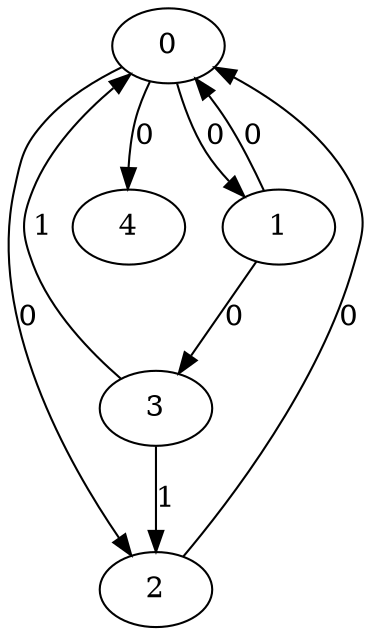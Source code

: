 // Source:855 Canonical: -1 0 0 -1 0 0 -1 -1 0 -1 0 -1 -1 -1 -1 1 -1 1 -1 -1 -1 -1 -1 -1 -1
digraph HRA_from_855_graph_000 {
  0 -> 1 [label="0"];
  0 -> 2 [label="0"];
  1 -> 0 [label="0"];
  1 -> 3 [label="0"];
  2 -> 0 [label="0"];
  3 -> 0 [label="1"];
  3 -> 2 [label="1"];
  0 -> 4 [label="0"];
}

// Source:855 Canonical: -1 0 0 -1 0 0 -1 -1 0 -1 0 -1 -1 -1 -1 1 -1 1 -1 -1 0 -1 -1 -1 -1
digraph HRA_from_855_graph_001 {
  0 -> 1 [label="0"];
  0 -> 2 [label="0"];
  1 -> 0 [label="0"];
  1 -> 3 [label="0"];
  2 -> 0 [label="0"];
  3 -> 0 [label="1"];
  3 -> 2 [label="1"];
  0 -> 4 [label="0"];
  4 -> 0 [label="0"];
}

// Source:855 Canonical: -1 0 0 -1 -1 0 -1 -1 0 0 0 -1 -1 -1 -1 1 -1 1 -1 -1 -1 -1 -1 -1 -1
digraph HRA_from_855_graph_002 {
  0 -> 1 [label="0"];
  0 -> 2 [label="0"];
  1 -> 0 [label="0"];
  1 -> 3 [label="0"];
  2 -> 0 [label="0"];
  3 -> 0 [label="1"];
  3 -> 2 [label="1"];
  1 -> 4 [label="0"];
}

// Source:855 Canonical: -1 0 0 -1 0 0 -1 -1 0 0 0 -1 -1 -1 -1 1 -1 1 -1 -1 -1 -1 -1 -1 -1
digraph HRA_from_855_graph_003 {
  0 -> 1 [label="0"];
  0 -> 2 [label="0"];
  1 -> 0 [label="0"];
  1 -> 3 [label="0"];
  2 -> 0 [label="0"];
  3 -> 0 [label="1"];
  3 -> 2 [label="1"];
  0 -> 4 [label="0"];
  1 -> 4 [label="0"];
}

// Source:855 Canonical: -1 0 0 -1 -1 0 -1 -1 0 0 0 -1 -1 -1 -1 1 -1 1 -1 -1 0 -1 -1 -1 -1
digraph HRA_from_855_graph_004 {
  0 -> 1 [label="0"];
  0 -> 2 [label="0"];
  1 -> 0 [label="0"];
  1 -> 3 [label="0"];
  2 -> 0 [label="0"];
  3 -> 0 [label="1"];
  3 -> 2 [label="1"];
  4 -> 0 [label="0"];
  1 -> 4 [label="0"];
}

// Source:855 Canonical: -1 0 0 -1 0 0 -1 -1 0 0 0 -1 -1 -1 -1 1 -1 1 -1 -1 0 -1 -1 -1 -1
digraph HRA_from_855_graph_005 {
  0 -> 1 [label="0"];
  0 -> 2 [label="0"];
  1 -> 0 [label="0"];
  1 -> 3 [label="0"];
  2 -> 0 [label="0"];
  3 -> 0 [label="1"];
  3 -> 2 [label="1"];
  0 -> 4 [label="0"];
  4 -> 0 [label="0"];
  1 -> 4 [label="0"];
}

// Source:855 Canonical: -1 0 0 -1 0 0 -1 -1 0 -1 0 -1 -1 -1 -1 1 -1 1 -1 -1 -1 0 -1 -1 -1
digraph HRA_from_855_graph_006 {
  0 -> 1 [label="0"];
  0 -> 2 [label="0"];
  1 -> 0 [label="0"];
  1 -> 3 [label="0"];
  2 -> 0 [label="0"];
  3 -> 0 [label="1"];
  3 -> 2 [label="1"];
  0 -> 4 [label="0"];
  4 -> 1 [label="0"];
}

// Source:855 Canonical: -1 0 0 -1 0 0 -1 -1 0 -1 0 -1 -1 -1 -1 1 -1 1 -1 -1 0 0 -1 -1 -1
digraph HRA_from_855_graph_007 {
  0 -> 1 [label="0"];
  0 -> 2 [label="0"];
  1 -> 0 [label="0"];
  1 -> 3 [label="0"];
  2 -> 0 [label="0"];
  3 -> 0 [label="1"];
  3 -> 2 [label="1"];
  0 -> 4 [label="0"];
  4 -> 0 [label="0"];
  4 -> 1 [label="0"];
}

// Source:855 Canonical: -1 0 0 -1 -1 0 -1 -1 0 0 0 -1 -1 -1 -1 1 -1 1 -1 -1 -1 0 -1 -1 -1
digraph HRA_from_855_graph_008 {
  0 -> 1 [label="0"];
  0 -> 2 [label="0"];
  1 -> 0 [label="0"];
  1 -> 3 [label="0"];
  2 -> 0 [label="0"];
  3 -> 0 [label="1"];
  3 -> 2 [label="1"];
  1 -> 4 [label="0"];
  4 -> 1 [label="0"];
}

// Source:855 Canonical: -1 0 0 -1 0 0 -1 -1 0 0 0 -1 -1 -1 -1 1 -1 1 -1 -1 -1 0 -1 -1 -1
digraph HRA_from_855_graph_009 {
  0 -> 1 [label="0"];
  0 -> 2 [label="0"];
  1 -> 0 [label="0"];
  1 -> 3 [label="0"];
  2 -> 0 [label="0"];
  3 -> 0 [label="1"];
  3 -> 2 [label="1"];
  0 -> 4 [label="0"];
  1 -> 4 [label="0"];
  4 -> 1 [label="0"];
}

// Source:855 Canonical: -1 0 0 -1 -1 0 -1 -1 0 0 0 -1 -1 -1 -1 1 -1 1 -1 -1 0 0 -1 -1 -1
digraph HRA_from_855_graph_010 {
  0 -> 1 [label="0"];
  0 -> 2 [label="0"];
  1 -> 0 [label="0"];
  1 -> 3 [label="0"];
  2 -> 0 [label="0"];
  3 -> 0 [label="1"];
  3 -> 2 [label="1"];
  4 -> 0 [label="0"];
  1 -> 4 [label="0"];
  4 -> 1 [label="0"];
}

// Source:855 Canonical: -1 0 0 -1 0 0 -1 -1 0 0 0 -1 -1 -1 -1 1 -1 1 -1 -1 0 0 -1 -1 -1
digraph HRA_from_855_graph_011 {
  0 -> 1 [label="0"];
  0 -> 2 [label="0"];
  1 -> 0 [label="0"];
  1 -> 3 [label="0"];
  2 -> 0 [label="0"];
  3 -> 0 [label="1"];
  3 -> 2 [label="1"];
  0 -> 4 [label="0"];
  4 -> 0 [label="0"];
  1 -> 4 [label="0"];
  4 -> 1 [label="0"];
}

// Source:855 Canonical: -1 0 0 -1 -1 0 -1 -1 0 -1 0 -1 -1 -1 0 1 -1 1 -1 -1 -1 -1 -1 -1 -1
digraph HRA_from_855_graph_012 {
  0 -> 1 [label="0"];
  0 -> 2 [label="0"];
  1 -> 0 [label="0"];
  1 -> 3 [label="0"];
  2 -> 0 [label="0"];
  3 -> 0 [label="1"];
  3 -> 2 [label="1"];
  2 -> 4 [label="0"];
}

// Source:855 Canonical: -1 0 0 -1 0 0 -1 -1 0 -1 0 -1 -1 -1 0 1 -1 1 -1 -1 -1 -1 -1 -1 -1
digraph HRA_from_855_graph_013 {
  0 -> 1 [label="0"];
  0 -> 2 [label="0"];
  1 -> 0 [label="0"];
  1 -> 3 [label="0"];
  2 -> 0 [label="0"];
  3 -> 0 [label="1"];
  3 -> 2 [label="1"];
  0 -> 4 [label="0"];
  2 -> 4 [label="0"];
}

// Source:855 Canonical: -1 0 0 -1 -1 0 -1 -1 0 -1 0 -1 -1 -1 0 1 -1 1 -1 -1 0 -1 -1 -1 -1
digraph HRA_from_855_graph_014 {
  0 -> 1 [label="0"];
  0 -> 2 [label="0"];
  1 -> 0 [label="0"];
  1 -> 3 [label="0"];
  2 -> 0 [label="0"];
  3 -> 0 [label="1"];
  3 -> 2 [label="1"];
  4 -> 0 [label="0"];
  2 -> 4 [label="0"];
}

// Source:855 Canonical: -1 0 0 -1 0 0 -1 -1 0 -1 0 -1 -1 -1 0 1 -1 1 -1 -1 0 -1 -1 -1 -1
digraph HRA_from_855_graph_015 {
  0 -> 1 [label="0"];
  0 -> 2 [label="0"];
  1 -> 0 [label="0"];
  1 -> 3 [label="0"];
  2 -> 0 [label="0"];
  3 -> 0 [label="1"];
  3 -> 2 [label="1"];
  0 -> 4 [label="0"];
  4 -> 0 [label="0"];
  2 -> 4 [label="0"];
}

// Source:855 Canonical: -1 0 0 -1 -1 0 -1 -1 0 0 0 -1 -1 -1 0 1 -1 1 -1 -1 -1 -1 -1 -1 -1
digraph HRA_from_855_graph_016 {
  0 -> 1 [label="0"];
  0 -> 2 [label="0"];
  1 -> 0 [label="0"];
  1 -> 3 [label="0"];
  2 -> 0 [label="0"];
  3 -> 0 [label="1"];
  3 -> 2 [label="1"];
  1 -> 4 [label="0"];
  2 -> 4 [label="0"];
}

// Source:855 Canonical: -1 0 0 -1 0 0 -1 -1 0 0 0 -1 -1 -1 0 1 -1 1 -1 -1 -1 -1 -1 -1 -1
digraph HRA_from_855_graph_017 {
  0 -> 1 [label="0"];
  0 -> 2 [label="0"];
  1 -> 0 [label="0"];
  1 -> 3 [label="0"];
  2 -> 0 [label="0"];
  3 -> 0 [label="1"];
  3 -> 2 [label="1"];
  0 -> 4 [label="0"];
  1 -> 4 [label="0"];
  2 -> 4 [label="0"];
}

// Source:855 Canonical: -1 0 0 -1 -1 0 -1 -1 0 0 0 -1 -1 -1 0 1 -1 1 -1 -1 0 -1 -1 -1 -1
digraph HRA_from_855_graph_018 {
  0 -> 1 [label="0"];
  0 -> 2 [label="0"];
  1 -> 0 [label="0"];
  1 -> 3 [label="0"];
  2 -> 0 [label="0"];
  3 -> 0 [label="1"];
  3 -> 2 [label="1"];
  4 -> 0 [label="0"];
  1 -> 4 [label="0"];
  2 -> 4 [label="0"];
}

// Source:855 Canonical: -1 0 0 -1 0 0 -1 -1 0 0 0 -1 -1 -1 0 1 -1 1 -1 -1 0 -1 -1 -1 -1
digraph HRA_from_855_graph_019 {
  0 -> 1 [label="0"];
  0 -> 2 [label="0"];
  1 -> 0 [label="0"];
  1 -> 3 [label="0"];
  2 -> 0 [label="0"];
  3 -> 0 [label="1"];
  3 -> 2 [label="1"];
  0 -> 4 [label="0"];
  4 -> 0 [label="0"];
  1 -> 4 [label="0"];
  2 -> 4 [label="0"];
}

// Source:855 Canonical: -1 0 0 -1 -1 0 -1 -1 0 -1 0 -1 -1 -1 0 1 -1 1 -1 -1 -1 0 -1 -1 -1
digraph HRA_from_855_graph_020 {
  0 -> 1 [label="0"];
  0 -> 2 [label="0"];
  1 -> 0 [label="0"];
  1 -> 3 [label="0"];
  2 -> 0 [label="0"];
  3 -> 0 [label="1"];
  3 -> 2 [label="1"];
  4 -> 1 [label="0"];
  2 -> 4 [label="0"];
}

// Source:855 Canonical: -1 0 0 -1 0 0 -1 -1 0 -1 0 -1 -1 -1 0 1 -1 1 -1 -1 -1 0 -1 -1 -1
digraph HRA_from_855_graph_021 {
  0 -> 1 [label="0"];
  0 -> 2 [label="0"];
  1 -> 0 [label="0"];
  1 -> 3 [label="0"];
  2 -> 0 [label="0"];
  3 -> 0 [label="1"];
  3 -> 2 [label="1"];
  0 -> 4 [label="0"];
  4 -> 1 [label="0"];
  2 -> 4 [label="0"];
}

// Source:855 Canonical: -1 0 0 -1 -1 0 -1 -1 0 -1 0 -1 -1 -1 0 1 -1 1 -1 -1 0 0 -1 -1 -1
digraph HRA_from_855_graph_022 {
  0 -> 1 [label="0"];
  0 -> 2 [label="0"];
  1 -> 0 [label="0"];
  1 -> 3 [label="0"];
  2 -> 0 [label="0"];
  3 -> 0 [label="1"];
  3 -> 2 [label="1"];
  4 -> 0 [label="0"];
  4 -> 1 [label="0"];
  2 -> 4 [label="0"];
}

// Source:855 Canonical: -1 0 0 -1 0 0 -1 -1 0 -1 0 -1 -1 -1 0 1 -1 1 -1 -1 0 0 -1 -1 -1
digraph HRA_from_855_graph_023 {
  0 -> 1 [label="0"];
  0 -> 2 [label="0"];
  1 -> 0 [label="0"];
  1 -> 3 [label="0"];
  2 -> 0 [label="0"];
  3 -> 0 [label="1"];
  3 -> 2 [label="1"];
  0 -> 4 [label="0"];
  4 -> 0 [label="0"];
  4 -> 1 [label="0"];
  2 -> 4 [label="0"];
}

// Source:855 Canonical: -1 0 0 -1 -1 0 -1 -1 0 0 0 -1 -1 -1 0 1 -1 1 -1 -1 -1 0 -1 -1 -1
digraph HRA_from_855_graph_024 {
  0 -> 1 [label="0"];
  0 -> 2 [label="0"];
  1 -> 0 [label="0"];
  1 -> 3 [label="0"];
  2 -> 0 [label="0"];
  3 -> 0 [label="1"];
  3 -> 2 [label="1"];
  1 -> 4 [label="0"];
  4 -> 1 [label="0"];
  2 -> 4 [label="0"];
}

// Source:855 Canonical: -1 0 0 -1 0 0 -1 -1 0 0 0 -1 -1 -1 0 1 -1 1 -1 -1 -1 0 -1 -1 -1
digraph HRA_from_855_graph_025 {
  0 -> 1 [label="0"];
  0 -> 2 [label="0"];
  1 -> 0 [label="0"];
  1 -> 3 [label="0"];
  2 -> 0 [label="0"];
  3 -> 0 [label="1"];
  3 -> 2 [label="1"];
  0 -> 4 [label="0"];
  1 -> 4 [label="0"];
  4 -> 1 [label="0"];
  2 -> 4 [label="0"];
}

// Source:855 Canonical: -1 0 0 -1 -1 0 -1 -1 0 0 0 -1 -1 -1 0 1 -1 1 -1 -1 0 0 -1 -1 -1
digraph HRA_from_855_graph_026 {
  0 -> 1 [label="0"];
  0 -> 2 [label="0"];
  1 -> 0 [label="0"];
  1 -> 3 [label="0"];
  2 -> 0 [label="0"];
  3 -> 0 [label="1"];
  3 -> 2 [label="1"];
  4 -> 0 [label="0"];
  1 -> 4 [label="0"];
  4 -> 1 [label="0"];
  2 -> 4 [label="0"];
}

// Source:855 Canonical: -1 0 0 -1 0 0 -1 -1 0 0 0 -1 -1 -1 0 1 -1 1 -1 -1 0 0 -1 -1 -1
digraph HRA_from_855_graph_027 {
  0 -> 1 [label="0"];
  0 -> 2 [label="0"];
  1 -> 0 [label="0"];
  1 -> 3 [label="0"];
  2 -> 0 [label="0"];
  3 -> 0 [label="1"];
  3 -> 2 [label="1"];
  0 -> 4 [label="0"];
  4 -> 0 [label="0"];
  1 -> 4 [label="0"];
  4 -> 1 [label="0"];
  2 -> 4 [label="0"];
}

// Source:855 Canonical: -1 0 0 -1 0 0 -1 -1 0 -1 0 -1 -1 -1 -1 1 -1 1 -1 -1 -1 -1 0 -1 -1
digraph HRA_from_855_graph_028 {
  0 -> 1 [label="0"];
  0 -> 2 [label="0"];
  1 -> 0 [label="0"];
  1 -> 3 [label="0"];
  2 -> 0 [label="0"];
  3 -> 0 [label="1"];
  3 -> 2 [label="1"];
  0 -> 4 [label="0"];
  4 -> 2 [label="0"];
}

// Source:855 Canonical: -1 0 0 -1 0 0 -1 -1 0 -1 0 -1 -1 -1 -1 1 -1 1 -1 -1 0 -1 0 -1 -1
digraph HRA_from_855_graph_029 {
  0 -> 1 [label="0"];
  0 -> 2 [label="0"];
  1 -> 0 [label="0"];
  1 -> 3 [label="0"];
  2 -> 0 [label="0"];
  3 -> 0 [label="1"];
  3 -> 2 [label="1"];
  0 -> 4 [label="0"];
  4 -> 0 [label="0"];
  4 -> 2 [label="0"];
}

// Source:855 Canonical: -1 0 0 -1 -1 0 -1 -1 0 0 0 -1 -1 -1 -1 1 -1 1 -1 -1 -1 -1 0 -1 -1
digraph HRA_from_855_graph_030 {
  0 -> 1 [label="0"];
  0 -> 2 [label="0"];
  1 -> 0 [label="0"];
  1 -> 3 [label="0"];
  2 -> 0 [label="0"];
  3 -> 0 [label="1"];
  3 -> 2 [label="1"];
  1 -> 4 [label="0"];
  4 -> 2 [label="0"];
}

// Source:855 Canonical: -1 0 0 -1 0 0 -1 -1 0 0 0 -1 -1 -1 -1 1 -1 1 -1 -1 -1 -1 0 -1 -1
digraph HRA_from_855_graph_031 {
  0 -> 1 [label="0"];
  0 -> 2 [label="0"];
  1 -> 0 [label="0"];
  1 -> 3 [label="0"];
  2 -> 0 [label="0"];
  3 -> 0 [label="1"];
  3 -> 2 [label="1"];
  0 -> 4 [label="0"];
  1 -> 4 [label="0"];
  4 -> 2 [label="0"];
}

// Source:855 Canonical: -1 0 0 -1 -1 0 -1 -1 0 0 0 -1 -1 -1 -1 1 -1 1 -1 -1 0 -1 0 -1 -1
digraph HRA_from_855_graph_032 {
  0 -> 1 [label="0"];
  0 -> 2 [label="0"];
  1 -> 0 [label="0"];
  1 -> 3 [label="0"];
  2 -> 0 [label="0"];
  3 -> 0 [label="1"];
  3 -> 2 [label="1"];
  4 -> 0 [label="0"];
  1 -> 4 [label="0"];
  4 -> 2 [label="0"];
}

// Source:855 Canonical: -1 0 0 -1 0 0 -1 -1 0 0 0 -1 -1 -1 -1 1 -1 1 -1 -1 0 -1 0 -1 -1
digraph HRA_from_855_graph_033 {
  0 -> 1 [label="0"];
  0 -> 2 [label="0"];
  1 -> 0 [label="0"];
  1 -> 3 [label="0"];
  2 -> 0 [label="0"];
  3 -> 0 [label="1"];
  3 -> 2 [label="1"];
  0 -> 4 [label="0"];
  4 -> 0 [label="0"];
  1 -> 4 [label="0"];
  4 -> 2 [label="0"];
}

// Source:855 Canonical: -1 0 0 -1 0 0 -1 -1 0 -1 0 -1 -1 -1 -1 1 -1 1 -1 -1 -1 0 0 -1 -1
digraph HRA_from_855_graph_034 {
  0 -> 1 [label="0"];
  0 -> 2 [label="0"];
  1 -> 0 [label="0"];
  1 -> 3 [label="0"];
  2 -> 0 [label="0"];
  3 -> 0 [label="1"];
  3 -> 2 [label="1"];
  0 -> 4 [label="0"];
  4 -> 1 [label="0"];
  4 -> 2 [label="0"];
}

// Source:855 Canonical: -1 0 0 -1 0 0 -1 -1 0 -1 0 -1 -1 -1 -1 1 -1 1 -1 -1 0 0 0 -1 -1
digraph HRA_from_855_graph_035 {
  0 -> 1 [label="0"];
  0 -> 2 [label="0"];
  1 -> 0 [label="0"];
  1 -> 3 [label="0"];
  2 -> 0 [label="0"];
  3 -> 0 [label="1"];
  3 -> 2 [label="1"];
  0 -> 4 [label="0"];
  4 -> 0 [label="0"];
  4 -> 1 [label="0"];
  4 -> 2 [label="0"];
}

// Source:855 Canonical: -1 0 0 -1 -1 0 -1 -1 0 0 0 -1 -1 -1 -1 1 -1 1 -1 -1 -1 0 0 -1 -1
digraph HRA_from_855_graph_036 {
  0 -> 1 [label="0"];
  0 -> 2 [label="0"];
  1 -> 0 [label="0"];
  1 -> 3 [label="0"];
  2 -> 0 [label="0"];
  3 -> 0 [label="1"];
  3 -> 2 [label="1"];
  1 -> 4 [label="0"];
  4 -> 1 [label="0"];
  4 -> 2 [label="0"];
}

// Source:855 Canonical: -1 0 0 -1 0 0 -1 -1 0 0 0 -1 -1 -1 -1 1 -1 1 -1 -1 -1 0 0 -1 -1
digraph HRA_from_855_graph_037 {
  0 -> 1 [label="0"];
  0 -> 2 [label="0"];
  1 -> 0 [label="0"];
  1 -> 3 [label="0"];
  2 -> 0 [label="0"];
  3 -> 0 [label="1"];
  3 -> 2 [label="1"];
  0 -> 4 [label="0"];
  1 -> 4 [label="0"];
  4 -> 1 [label="0"];
  4 -> 2 [label="0"];
}

// Source:855 Canonical: -1 0 0 -1 -1 0 -1 -1 0 0 0 -1 -1 -1 -1 1 -1 1 -1 -1 0 0 0 -1 -1
digraph HRA_from_855_graph_038 {
  0 -> 1 [label="0"];
  0 -> 2 [label="0"];
  1 -> 0 [label="0"];
  1 -> 3 [label="0"];
  2 -> 0 [label="0"];
  3 -> 0 [label="1"];
  3 -> 2 [label="1"];
  4 -> 0 [label="0"];
  1 -> 4 [label="0"];
  4 -> 1 [label="0"];
  4 -> 2 [label="0"];
}

// Source:855 Canonical: -1 0 0 -1 0 0 -1 -1 0 0 0 -1 -1 -1 -1 1 -1 1 -1 -1 0 0 0 -1 -1
digraph HRA_from_855_graph_039 {
  0 -> 1 [label="0"];
  0 -> 2 [label="0"];
  1 -> 0 [label="0"];
  1 -> 3 [label="0"];
  2 -> 0 [label="0"];
  3 -> 0 [label="1"];
  3 -> 2 [label="1"];
  0 -> 4 [label="0"];
  4 -> 0 [label="0"];
  1 -> 4 [label="0"];
  4 -> 1 [label="0"];
  4 -> 2 [label="0"];
}

// Source:855 Canonical: -1 0 0 -1 -1 0 -1 -1 0 -1 0 -1 -1 -1 0 1 -1 1 -1 -1 -1 -1 0 -1 -1
digraph HRA_from_855_graph_040 {
  0 -> 1 [label="0"];
  0 -> 2 [label="0"];
  1 -> 0 [label="0"];
  1 -> 3 [label="0"];
  2 -> 0 [label="0"];
  3 -> 0 [label="1"];
  3 -> 2 [label="1"];
  2 -> 4 [label="0"];
  4 -> 2 [label="0"];
}

// Source:855 Canonical: -1 0 0 -1 0 0 -1 -1 0 -1 0 -1 -1 -1 0 1 -1 1 -1 -1 -1 -1 0 -1 -1
digraph HRA_from_855_graph_041 {
  0 -> 1 [label="0"];
  0 -> 2 [label="0"];
  1 -> 0 [label="0"];
  1 -> 3 [label="0"];
  2 -> 0 [label="0"];
  3 -> 0 [label="1"];
  3 -> 2 [label="1"];
  0 -> 4 [label="0"];
  2 -> 4 [label="0"];
  4 -> 2 [label="0"];
}

// Source:855 Canonical: -1 0 0 -1 -1 0 -1 -1 0 -1 0 -1 -1 -1 0 1 -1 1 -1 -1 0 -1 0 -1 -1
digraph HRA_from_855_graph_042 {
  0 -> 1 [label="0"];
  0 -> 2 [label="0"];
  1 -> 0 [label="0"];
  1 -> 3 [label="0"];
  2 -> 0 [label="0"];
  3 -> 0 [label="1"];
  3 -> 2 [label="1"];
  4 -> 0 [label="0"];
  2 -> 4 [label="0"];
  4 -> 2 [label="0"];
}

// Source:855 Canonical: -1 0 0 -1 0 0 -1 -1 0 -1 0 -1 -1 -1 0 1 -1 1 -1 -1 0 -1 0 -1 -1
digraph HRA_from_855_graph_043 {
  0 -> 1 [label="0"];
  0 -> 2 [label="0"];
  1 -> 0 [label="0"];
  1 -> 3 [label="0"];
  2 -> 0 [label="0"];
  3 -> 0 [label="1"];
  3 -> 2 [label="1"];
  0 -> 4 [label="0"];
  4 -> 0 [label="0"];
  2 -> 4 [label="0"];
  4 -> 2 [label="0"];
}

// Source:855 Canonical: -1 0 0 -1 -1 0 -1 -1 0 0 0 -1 -1 -1 0 1 -1 1 -1 -1 -1 -1 0 -1 -1
digraph HRA_from_855_graph_044 {
  0 -> 1 [label="0"];
  0 -> 2 [label="0"];
  1 -> 0 [label="0"];
  1 -> 3 [label="0"];
  2 -> 0 [label="0"];
  3 -> 0 [label="1"];
  3 -> 2 [label="1"];
  1 -> 4 [label="0"];
  2 -> 4 [label="0"];
  4 -> 2 [label="0"];
}

// Source:855 Canonical: -1 0 0 -1 0 0 -1 -1 0 0 0 -1 -1 -1 0 1 -1 1 -1 -1 -1 -1 0 -1 -1
digraph HRA_from_855_graph_045 {
  0 -> 1 [label="0"];
  0 -> 2 [label="0"];
  1 -> 0 [label="0"];
  1 -> 3 [label="0"];
  2 -> 0 [label="0"];
  3 -> 0 [label="1"];
  3 -> 2 [label="1"];
  0 -> 4 [label="0"];
  1 -> 4 [label="0"];
  2 -> 4 [label="0"];
  4 -> 2 [label="0"];
}

// Source:855 Canonical: -1 0 0 -1 -1 0 -1 -1 0 0 0 -1 -1 -1 0 1 -1 1 -1 -1 0 -1 0 -1 -1
digraph HRA_from_855_graph_046 {
  0 -> 1 [label="0"];
  0 -> 2 [label="0"];
  1 -> 0 [label="0"];
  1 -> 3 [label="0"];
  2 -> 0 [label="0"];
  3 -> 0 [label="1"];
  3 -> 2 [label="1"];
  4 -> 0 [label="0"];
  1 -> 4 [label="0"];
  2 -> 4 [label="0"];
  4 -> 2 [label="0"];
}

// Source:855 Canonical: -1 0 0 -1 0 0 -1 -1 0 0 0 -1 -1 -1 0 1 -1 1 -1 -1 0 -1 0 -1 -1
digraph HRA_from_855_graph_047 {
  0 -> 1 [label="0"];
  0 -> 2 [label="0"];
  1 -> 0 [label="0"];
  1 -> 3 [label="0"];
  2 -> 0 [label="0"];
  3 -> 0 [label="1"];
  3 -> 2 [label="1"];
  0 -> 4 [label="0"];
  4 -> 0 [label="0"];
  1 -> 4 [label="0"];
  2 -> 4 [label="0"];
  4 -> 2 [label="0"];
}

// Source:855 Canonical: -1 0 0 -1 -1 0 -1 -1 0 -1 0 -1 -1 -1 0 1 -1 1 -1 -1 -1 0 0 -1 -1
digraph HRA_from_855_graph_048 {
  0 -> 1 [label="0"];
  0 -> 2 [label="0"];
  1 -> 0 [label="0"];
  1 -> 3 [label="0"];
  2 -> 0 [label="0"];
  3 -> 0 [label="1"];
  3 -> 2 [label="1"];
  4 -> 1 [label="0"];
  2 -> 4 [label="0"];
  4 -> 2 [label="0"];
}

// Source:855 Canonical: -1 0 0 -1 0 0 -1 -1 0 -1 0 -1 -1 -1 0 1 -1 1 -1 -1 -1 0 0 -1 -1
digraph HRA_from_855_graph_049 {
  0 -> 1 [label="0"];
  0 -> 2 [label="0"];
  1 -> 0 [label="0"];
  1 -> 3 [label="0"];
  2 -> 0 [label="0"];
  3 -> 0 [label="1"];
  3 -> 2 [label="1"];
  0 -> 4 [label="0"];
  4 -> 1 [label="0"];
  2 -> 4 [label="0"];
  4 -> 2 [label="0"];
}

// Source:855 Canonical: -1 0 0 -1 -1 0 -1 -1 0 -1 0 -1 -1 -1 0 1 -1 1 -1 -1 0 0 0 -1 -1
digraph HRA_from_855_graph_050 {
  0 -> 1 [label="0"];
  0 -> 2 [label="0"];
  1 -> 0 [label="0"];
  1 -> 3 [label="0"];
  2 -> 0 [label="0"];
  3 -> 0 [label="1"];
  3 -> 2 [label="1"];
  4 -> 0 [label="0"];
  4 -> 1 [label="0"];
  2 -> 4 [label="0"];
  4 -> 2 [label="0"];
}

// Source:855 Canonical: -1 0 0 -1 0 0 -1 -1 0 -1 0 -1 -1 -1 0 1 -1 1 -1 -1 0 0 0 -1 -1
digraph HRA_from_855_graph_051 {
  0 -> 1 [label="0"];
  0 -> 2 [label="0"];
  1 -> 0 [label="0"];
  1 -> 3 [label="0"];
  2 -> 0 [label="0"];
  3 -> 0 [label="1"];
  3 -> 2 [label="1"];
  0 -> 4 [label="0"];
  4 -> 0 [label="0"];
  4 -> 1 [label="0"];
  2 -> 4 [label="0"];
  4 -> 2 [label="0"];
}

// Source:855 Canonical: -1 0 0 -1 -1 0 -1 -1 0 0 0 -1 -1 -1 0 1 -1 1 -1 -1 -1 0 0 -1 -1
digraph HRA_from_855_graph_052 {
  0 -> 1 [label="0"];
  0 -> 2 [label="0"];
  1 -> 0 [label="0"];
  1 -> 3 [label="0"];
  2 -> 0 [label="0"];
  3 -> 0 [label="1"];
  3 -> 2 [label="1"];
  1 -> 4 [label="0"];
  4 -> 1 [label="0"];
  2 -> 4 [label="0"];
  4 -> 2 [label="0"];
}

// Source:855 Canonical: -1 0 0 -1 0 0 -1 -1 0 0 0 -1 -1 -1 0 1 -1 1 -1 -1 -1 0 0 -1 -1
digraph HRA_from_855_graph_053 {
  0 -> 1 [label="0"];
  0 -> 2 [label="0"];
  1 -> 0 [label="0"];
  1 -> 3 [label="0"];
  2 -> 0 [label="0"];
  3 -> 0 [label="1"];
  3 -> 2 [label="1"];
  0 -> 4 [label="0"];
  1 -> 4 [label="0"];
  4 -> 1 [label="0"];
  2 -> 4 [label="0"];
  4 -> 2 [label="0"];
}

// Source:855 Canonical: -1 0 0 -1 -1 0 -1 -1 0 0 0 -1 -1 -1 0 1 -1 1 -1 -1 0 0 0 -1 -1
digraph HRA_from_855_graph_054 {
  0 -> 1 [label="0"];
  0 -> 2 [label="0"];
  1 -> 0 [label="0"];
  1 -> 3 [label="0"];
  2 -> 0 [label="0"];
  3 -> 0 [label="1"];
  3 -> 2 [label="1"];
  4 -> 0 [label="0"];
  1 -> 4 [label="0"];
  4 -> 1 [label="0"];
  2 -> 4 [label="0"];
  4 -> 2 [label="0"];
}

// Source:855 Canonical: -1 0 0 -1 0 0 -1 -1 0 0 0 -1 -1 -1 0 1 -1 1 -1 -1 0 0 0 -1 -1
digraph HRA_from_855_graph_055 {
  0 -> 1 [label="0"];
  0 -> 2 [label="0"];
  1 -> 0 [label="0"];
  1 -> 3 [label="0"];
  2 -> 0 [label="0"];
  3 -> 0 [label="1"];
  3 -> 2 [label="1"];
  0 -> 4 [label="0"];
  4 -> 0 [label="0"];
  1 -> 4 [label="0"];
  4 -> 1 [label="0"];
  2 -> 4 [label="0"];
  4 -> 2 [label="0"];
}

// Source:855 Canonical: -1 0 0 -1 -1 0 -1 -1 0 -1 0 -1 -1 -1 -1 1 -1 1 -1 0 -1 -1 -1 -1 -1
digraph HRA_from_855_graph_056 {
  0 -> 1 [label="0"];
  0 -> 2 [label="0"];
  1 -> 0 [label="0"];
  1 -> 3 [label="0"];
  2 -> 0 [label="0"];
  3 -> 0 [label="1"];
  3 -> 2 [label="1"];
  3 -> 4 [label="0"];
}

// Source:855 Canonical: -1 0 0 -1 0 0 -1 -1 0 -1 0 -1 -1 -1 -1 1 -1 1 -1 0 -1 -1 -1 -1 -1
digraph HRA_from_855_graph_057 {
  0 -> 1 [label="0"];
  0 -> 2 [label="0"];
  1 -> 0 [label="0"];
  1 -> 3 [label="0"];
  2 -> 0 [label="0"];
  3 -> 0 [label="1"];
  3 -> 2 [label="1"];
  0 -> 4 [label="0"];
  3 -> 4 [label="0"];
}

// Source:855 Canonical: -1 0 0 -1 -1 0 -1 -1 0 -1 0 -1 -1 -1 -1 1 -1 1 -1 0 0 -1 -1 -1 -1
digraph HRA_from_855_graph_058 {
  0 -> 1 [label="0"];
  0 -> 2 [label="0"];
  1 -> 0 [label="0"];
  1 -> 3 [label="0"];
  2 -> 0 [label="0"];
  3 -> 0 [label="1"];
  3 -> 2 [label="1"];
  4 -> 0 [label="0"];
  3 -> 4 [label="0"];
}

// Source:855 Canonical: -1 0 0 -1 0 0 -1 -1 0 -1 0 -1 -1 -1 -1 1 -1 1 -1 0 0 -1 -1 -1 -1
digraph HRA_from_855_graph_059 {
  0 -> 1 [label="0"];
  0 -> 2 [label="0"];
  1 -> 0 [label="0"];
  1 -> 3 [label="0"];
  2 -> 0 [label="0"];
  3 -> 0 [label="1"];
  3 -> 2 [label="1"];
  0 -> 4 [label="0"];
  4 -> 0 [label="0"];
  3 -> 4 [label="0"];
}

// Source:855 Canonical: -1 0 0 -1 -1 0 -1 -1 0 0 0 -1 -1 -1 -1 1 -1 1 -1 0 -1 -1 -1 -1 -1
digraph HRA_from_855_graph_060 {
  0 -> 1 [label="0"];
  0 -> 2 [label="0"];
  1 -> 0 [label="0"];
  1 -> 3 [label="0"];
  2 -> 0 [label="0"];
  3 -> 0 [label="1"];
  3 -> 2 [label="1"];
  1 -> 4 [label="0"];
  3 -> 4 [label="0"];
}

// Source:855 Canonical: -1 0 0 -1 0 0 -1 -1 0 0 0 -1 -1 -1 -1 1 -1 1 -1 0 -1 -1 -1 -1 -1
digraph HRA_from_855_graph_061 {
  0 -> 1 [label="0"];
  0 -> 2 [label="0"];
  1 -> 0 [label="0"];
  1 -> 3 [label="0"];
  2 -> 0 [label="0"];
  3 -> 0 [label="1"];
  3 -> 2 [label="1"];
  0 -> 4 [label="0"];
  1 -> 4 [label="0"];
  3 -> 4 [label="0"];
}

// Source:855 Canonical: -1 0 0 -1 -1 0 -1 -1 0 0 0 -1 -1 -1 -1 1 -1 1 -1 0 0 -1 -1 -1 -1
digraph HRA_from_855_graph_062 {
  0 -> 1 [label="0"];
  0 -> 2 [label="0"];
  1 -> 0 [label="0"];
  1 -> 3 [label="0"];
  2 -> 0 [label="0"];
  3 -> 0 [label="1"];
  3 -> 2 [label="1"];
  4 -> 0 [label="0"];
  1 -> 4 [label="0"];
  3 -> 4 [label="0"];
}

// Source:855 Canonical: -1 0 0 -1 0 0 -1 -1 0 0 0 -1 -1 -1 -1 1 -1 1 -1 0 0 -1 -1 -1 -1
digraph HRA_from_855_graph_063 {
  0 -> 1 [label="0"];
  0 -> 2 [label="0"];
  1 -> 0 [label="0"];
  1 -> 3 [label="0"];
  2 -> 0 [label="0"];
  3 -> 0 [label="1"];
  3 -> 2 [label="1"];
  0 -> 4 [label="0"];
  4 -> 0 [label="0"];
  1 -> 4 [label="0"];
  3 -> 4 [label="0"];
}

// Source:855 Canonical: -1 0 0 -1 -1 0 -1 -1 0 -1 0 -1 -1 -1 -1 1 -1 1 -1 0 -1 0 -1 -1 -1
digraph HRA_from_855_graph_064 {
  0 -> 1 [label="0"];
  0 -> 2 [label="0"];
  1 -> 0 [label="0"];
  1 -> 3 [label="0"];
  2 -> 0 [label="0"];
  3 -> 0 [label="1"];
  3 -> 2 [label="1"];
  4 -> 1 [label="0"];
  3 -> 4 [label="0"];
}

// Source:855 Canonical: -1 0 0 -1 0 0 -1 -1 0 -1 0 -1 -1 -1 -1 1 -1 1 -1 0 -1 0 -1 -1 -1
digraph HRA_from_855_graph_065 {
  0 -> 1 [label="0"];
  0 -> 2 [label="0"];
  1 -> 0 [label="0"];
  1 -> 3 [label="0"];
  2 -> 0 [label="0"];
  3 -> 0 [label="1"];
  3 -> 2 [label="1"];
  0 -> 4 [label="0"];
  4 -> 1 [label="0"];
  3 -> 4 [label="0"];
}

// Source:855 Canonical: -1 0 0 -1 -1 0 -1 -1 0 -1 0 -1 -1 -1 -1 1 -1 1 -1 0 0 0 -1 -1 -1
digraph HRA_from_855_graph_066 {
  0 -> 1 [label="0"];
  0 -> 2 [label="0"];
  1 -> 0 [label="0"];
  1 -> 3 [label="0"];
  2 -> 0 [label="0"];
  3 -> 0 [label="1"];
  3 -> 2 [label="1"];
  4 -> 0 [label="0"];
  4 -> 1 [label="0"];
  3 -> 4 [label="0"];
}

// Source:855 Canonical: -1 0 0 -1 0 0 -1 -1 0 -1 0 -1 -1 -1 -1 1 -1 1 -1 0 0 0 -1 -1 -1
digraph HRA_from_855_graph_067 {
  0 -> 1 [label="0"];
  0 -> 2 [label="0"];
  1 -> 0 [label="0"];
  1 -> 3 [label="0"];
  2 -> 0 [label="0"];
  3 -> 0 [label="1"];
  3 -> 2 [label="1"];
  0 -> 4 [label="0"];
  4 -> 0 [label="0"];
  4 -> 1 [label="0"];
  3 -> 4 [label="0"];
}

// Source:855 Canonical: -1 0 0 -1 -1 0 -1 -1 0 0 0 -1 -1 -1 -1 1 -1 1 -1 0 -1 0 -1 -1 -1
digraph HRA_from_855_graph_068 {
  0 -> 1 [label="0"];
  0 -> 2 [label="0"];
  1 -> 0 [label="0"];
  1 -> 3 [label="0"];
  2 -> 0 [label="0"];
  3 -> 0 [label="1"];
  3 -> 2 [label="1"];
  1 -> 4 [label="0"];
  4 -> 1 [label="0"];
  3 -> 4 [label="0"];
}

// Source:855 Canonical: -1 0 0 -1 0 0 -1 -1 0 0 0 -1 -1 -1 -1 1 -1 1 -1 0 -1 0 -1 -1 -1
digraph HRA_from_855_graph_069 {
  0 -> 1 [label="0"];
  0 -> 2 [label="0"];
  1 -> 0 [label="0"];
  1 -> 3 [label="0"];
  2 -> 0 [label="0"];
  3 -> 0 [label="1"];
  3 -> 2 [label="1"];
  0 -> 4 [label="0"];
  1 -> 4 [label="0"];
  4 -> 1 [label="0"];
  3 -> 4 [label="0"];
}

// Source:855 Canonical: -1 0 0 -1 -1 0 -1 -1 0 0 0 -1 -1 -1 -1 1 -1 1 -1 0 0 0 -1 -1 -1
digraph HRA_from_855_graph_070 {
  0 -> 1 [label="0"];
  0 -> 2 [label="0"];
  1 -> 0 [label="0"];
  1 -> 3 [label="0"];
  2 -> 0 [label="0"];
  3 -> 0 [label="1"];
  3 -> 2 [label="1"];
  4 -> 0 [label="0"];
  1 -> 4 [label="0"];
  4 -> 1 [label="0"];
  3 -> 4 [label="0"];
}

// Source:855 Canonical: -1 0 0 -1 0 0 -1 -1 0 0 0 -1 -1 -1 -1 1 -1 1 -1 0 0 0 -1 -1 -1
digraph HRA_from_855_graph_071 {
  0 -> 1 [label="0"];
  0 -> 2 [label="0"];
  1 -> 0 [label="0"];
  1 -> 3 [label="0"];
  2 -> 0 [label="0"];
  3 -> 0 [label="1"];
  3 -> 2 [label="1"];
  0 -> 4 [label="0"];
  4 -> 0 [label="0"];
  1 -> 4 [label="0"];
  4 -> 1 [label="0"];
  3 -> 4 [label="0"];
}

// Source:855 Canonical: -1 0 0 -1 -1 0 -1 -1 0 -1 0 -1 -1 -1 0 1 -1 1 -1 0 -1 -1 -1 -1 -1
digraph HRA_from_855_graph_072 {
  0 -> 1 [label="0"];
  0 -> 2 [label="0"];
  1 -> 0 [label="0"];
  1 -> 3 [label="0"];
  2 -> 0 [label="0"];
  3 -> 0 [label="1"];
  3 -> 2 [label="1"];
  2 -> 4 [label="0"];
  3 -> 4 [label="0"];
}

// Source:855 Canonical: -1 0 0 -1 0 0 -1 -1 0 -1 0 -1 -1 -1 0 1 -1 1 -1 0 -1 -1 -1 -1 -1
digraph HRA_from_855_graph_073 {
  0 -> 1 [label="0"];
  0 -> 2 [label="0"];
  1 -> 0 [label="0"];
  1 -> 3 [label="0"];
  2 -> 0 [label="0"];
  3 -> 0 [label="1"];
  3 -> 2 [label="1"];
  0 -> 4 [label="0"];
  2 -> 4 [label="0"];
  3 -> 4 [label="0"];
}

// Source:855 Canonical: -1 0 0 -1 -1 0 -1 -1 0 -1 0 -1 -1 -1 0 1 -1 1 -1 0 0 -1 -1 -1 -1
digraph HRA_from_855_graph_074 {
  0 -> 1 [label="0"];
  0 -> 2 [label="0"];
  1 -> 0 [label="0"];
  1 -> 3 [label="0"];
  2 -> 0 [label="0"];
  3 -> 0 [label="1"];
  3 -> 2 [label="1"];
  4 -> 0 [label="0"];
  2 -> 4 [label="0"];
  3 -> 4 [label="0"];
}

// Source:855 Canonical: -1 0 0 -1 0 0 -1 -1 0 -1 0 -1 -1 -1 0 1 -1 1 -1 0 0 -1 -1 -1 -1
digraph HRA_from_855_graph_075 {
  0 -> 1 [label="0"];
  0 -> 2 [label="0"];
  1 -> 0 [label="0"];
  1 -> 3 [label="0"];
  2 -> 0 [label="0"];
  3 -> 0 [label="1"];
  3 -> 2 [label="1"];
  0 -> 4 [label="0"];
  4 -> 0 [label="0"];
  2 -> 4 [label="0"];
  3 -> 4 [label="0"];
}

// Source:855 Canonical: -1 0 0 -1 -1 0 -1 -1 0 0 0 -1 -1 -1 0 1 -1 1 -1 0 -1 -1 -1 -1 -1
digraph HRA_from_855_graph_076 {
  0 -> 1 [label="0"];
  0 -> 2 [label="0"];
  1 -> 0 [label="0"];
  1 -> 3 [label="0"];
  2 -> 0 [label="0"];
  3 -> 0 [label="1"];
  3 -> 2 [label="1"];
  1 -> 4 [label="0"];
  2 -> 4 [label="0"];
  3 -> 4 [label="0"];
}

// Source:855 Canonical: -1 0 0 -1 0 0 -1 -1 0 0 0 -1 -1 -1 0 1 -1 1 -1 0 -1 -1 -1 -1 -1
digraph HRA_from_855_graph_077 {
  0 -> 1 [label="0"];
  0 -> 2 [label="0"];
  1 -> 0 [label="0"];
  1 -> 3 [label="0"];
  2 -> 0 [label="0"];
  3 -> 0 [label="1"];
  3 -> 2 [label="1"];
  0 -> 4 [label="0"];
  1 -> 4 [label="0"];
  2 -> 4 [label="0"];
  3 -> 4 [label="0"];
}

// Source:855 Canonical: -1 0 0 -1 -1 0 -1 -1 0 0 0 -1 -1 -1 0 1 -1 1 -1 0 0 -1 -1 -1 -1
digraph HRA_from_855_graph_078 {
  0 -> 1 [label="0"];
  0 -> 2 [label="0"];
  1 -> 0 [label="0"];
  1 -> 3 [label="0"];
  2 -> 0 [label="0"];
  3 -> 0 [label="1"];
  3 -> 2 [label="1"];
  4 -> 0 [label="0"];
  1 -> 4 [label="0"];
  2 -> 4 [label="0"];
  3 -> 4 [label="0"];
}

// Source:855 Canonical: -1 0 0 -1 0 0 -1 -1 0 0 0 -1 -1 -1 0 1 -1 1 -1 0 0 -1 -1 -1 -1
digraph HRA_from_855_graph_079 {
  0 -> 1 [label="0"];
  0 -> 2 [label="0"];
  1 -> 0 [label="0"];
  1 -> 3 [label="0"];
  2 -> 0 [label="0"];
  3 -> 0 [label="1"];
  3 -> 2 [label="1"];
  0 -> 4 [label="0"];
  4 -> 0 [label="0"];
  1 -> 4 [label="0"];
  2 -> 4 [label="0"];
  3 -> 4 [label="0"];
}

// Source:855 Canonical: -1 0 0 -1 -1 0 -1 -1 0 -1 0 -1 -1 -1 0 1 -1 1 -1 0 -1 0 -1 -1 -1
digraph HRA_from_855_graph_080 {
  0 -> 1 [label="0"];
  0 -> 2 [label="0"];
  1 -> 0 [label="0"];
  1 -> 3 [label="0"];
  2 -> 0 [label="0"];
  3 -> 0 [label="1"];
  3 -> 2 [label="1"];
  4 -> 1 [label="0"];
  2 -> 4 [label="0"];
  3 -> 4 [label="0"];
}

// Source:855 Canonical: -1 0 0 -1 0 0 -1 -1 0 -1 0 -1 -1 -1 0 1 -1 1 -1 0 -1 0 -1 -1 -1
digraph HRA_from_855_graph_081 {
  0 -> 1 [label="0"];
  0 -> 2 [label="0"];
  1 -> 0 [label="0"];
  1 -> 3 [label="0"];
  2 -> 0 [label="0"];
  3 -> 0 [label="1"];
  3 -> 2 [label="1"];
  0 -> 4 [label="0"];
  4 -> 1 [label="0"];
  2 -> 4 [label="0"];
  3 -> 4 [label="0"];
}

// Source:855 Canonical: -1 0 0 -1 -1 0 -1 -1 0 -1 0 -1 -1 -1 0 1 -1 1 -1 0 0 0 -1 -1 -1
digraph HRA_from_855_graph_082 {
  0 -> 1 [label="0"];
  0 -> 2 [label="0"];
  1 -> 0 [label="0"];
  1 -> 3 [label="0"];
  2 -> 0 [label="0"];
  3 -> 0 [label="1"];
  3 -> 2 [label="1"];
  4 -> 0 [label="0"];
  4 -> 1 [label="0"];
  2 -> 4 [label="0"];
  3 -> 4 [label="0"];
}

// Source:855 Canonical: -1 0 0 -1 0 0 -1 -1 0 -1 0 -1 -1 -1 0 1 -1 1 -1 0 0 0 -1 -1 -1
digraph HRA_from_855_graph_083 {
  0 -> 1 [label="0"];
  0 -> 2 [label="0"];
  1 -> 0 [label="0"];
  1 -> 3 [label="0"];
  2 -> 0 [label="0"];
  3 -> 0 [label="1"];
  3 -> 2 [label="1"];
  0 -> 4 [label="0"];
  4 -> 0 [label="0"];
  4 -> 1 [label="0"];
  2 -> 4 [label="0"];
  3 -> 4 [label="0"];
}

// Source:855 Canonical: -1 0 0 -1 -1 0 -1 -1 0 0 0 -1 -1 -1 0 1 -1 1 -1 0 -1 0 -1 -1 -1
digraph HRA_from_855_graph_084 {
  0 -> 1 [label="0"];
  0 -> 2 [label="0"];
  1 -> 0 [label="0"];
  1 -> 3 [label="0"];
  2 -> 0 [label="0"];
  3 -> 0 [label="1"];
  3 -> 2 [label="1"];
  1 -> 4 [label="0"];
  4 -> 1 [label="0"];
  2 -> 4 [label="0"];
  3 -> 4 [label="0"];
}

// Source:855 Canonical: -1 0 0 -1 0 0 -1 -1 0 0 0 -1 -1 -1 0 1 -1 1 -1 0 -1 0 -1 -1 -1
digraph HRA_from_855_graph_085 {
  0 -> 1 [label="0"];
  0 -> 2 [label="0"];
  1 -> 0 [label="0"];
  1 -> 3 [label="0"];
  2 -> 0 [label="0"];
  3 -> 0 [label="1"];
  3 -> 2 [label="1"];
  0 -> 4 [label="0"];
  1 -> 4 [label="0"];
  4 -> 1 [label="0"];
  2 -> 4 [label="0"];
  3 -> 4 [label="0"];
}

// Source:855 Canonical: -1 0 0 -1 -1 0 -1 -1 0 0 0 -1 -1 -1 0 1 -1 1 -1 0 0 0 -1 -1 -1
digraph HRA_from_855_graph_086 {
  0 -> 1 [label="0"];
  0 -> 2 [label="0"];
  1 -> 0 [label="0"];
  1 -> 3 [label="0"];
  2 -> 0 [label="0"];
  3 -> 0 [label="1"];
  3 -> 2 [label="1"];
  4 -> 0 [label="0"];
  1 -> 4 [label="0"];
  4 -> 1 [label="0"];
  2 -> 4 [label="0"];
  3 -> 4 [label="0"];
}

// Source:855 Canonical: -1 0 0 -1 0 0 -1 -1 0 0 0 -1 -1 -1 0 1 -1 1 -1 0 0 0 -1 -1 -1
digraph HRA_from_855_graph_087 {
  0 -> 1 [label="0"];
  0 -> 2 [label="0"];
  1 -> 0 [label="0"];
  1 -> 3 [label="0"];
  2 -> 0 [label="0"];
  3 -> 0 [label="1"];
  3 -> 2 [label="1"];
  0 -> 4 [label="0"];
  4 -> 0 [label="0"];
  1 -> 4 [label="0"];
  4 -> 1 [label="0"];
  2 -> 4 [label="0"];
  3 -> 4 [label="0"];
}

// Source:855 Canonical: -1 0 0 -1 -1 0 -1 -1 0 -1 0 -1 -1 -1 -1 1 -1 1 -1 0 -1 -1 0 -1 -1
digraph HRA_from_855_graph_088 {
  0 -> 1 [label="0"];
  0 -> 2 [label="0"];
  1 -> 0 [label="0"];
  1 -> 3 [label="0"];
  2 -> 0 [label="0"];
  3 -> 0 [label="1"];
  3 -> 2 [label="1"];
  4 -> 2 [label="0"];
  3 -> 4 [label="0"];
}

// Source:855 Canonical: -1 0 0 -1 0 0 -1 -1 0 -1 0 -1 -1 -1 -1 1 -1 1 -1 0 -1 -1 0 -1 -1
digraph HRA_from_855_graph_089 {
  0 -> 1 [label="0"];
  0 -> 2 [label="0"];
  1 -> 0 [label="0"];
  1 -> 3 [label="0"];
  2 -> 0 [label="0"];
  3 -> 0 [label="1"];
  3 -> 2 [label="1"];
  0 -> 4 [label="0"];
  4 -> 2 [label="0"];
  3 -> 4 [label="0"];
}

// Source:855 Canonical: -1 0 0 -1 -1 0 -1 -1 0 -1 0 -1 -1 -1 -1 1 -1 1 -1 0 0 -1 0 -1 -1
digraph HRA_from_855_graph_090 {
  0 -> 1 [label="0"];
  0 -> 2 [label="0"];
  1 -> 0 [label="0"];
  1 -> 3 [label="0"];
  2 -> 0 [label="0"];
  3 -> 0 [label="1"];
  3 -> 2 [label="1"];
  4 -> 0 [label="0"];
  4 -> 2 [label="0"];
  3 -> 4 [label="0"];
}

// Source:855 Canonical: -1 0 0 -1 0 0 -1 -1 0 -1 0 -1 -1 -1 -1 1 -1 1 -1 0 0 -1 0 -1 -1
digraph HRA_from_855_graph_091 {
  0 -> 1 [label="0"];
  0 -> 2 [label="0"];
  1 -> 0 [label="0"];
  1 -> 3 [label="0"];
  2 -> 0 [label="0"];
  3 -> 0 [label="1"];
  3 -> 2 [label="1"];
  0 -> 4 [label="0"];
  4 -> 0 [label="0"];
  4 -> 2 [label="0"];
  3 -> 4 [label="0"];
}

// Source:855 Canonical: -1 0 0 -1 -1 0 -1 -1 0 0 0 -1 -1 -1 -1 1 -1 1 -1 0 -1 -1 0 -1 -1
digraph HRA_from_855_graph_092 {
  0 -> 1 [label="0"];
  0 -> 2 [label="0"];
  1 -> 0 [label="0"];
  1 -> 3 [label="0"];
  2 -> 0 [label="0"];
  3 -> 0 [label="1"];
  3 -> 2 [label="1"];
  1 -> 4 [label="0"];
  4 -> 2 [label="0"];
  3 -> 4 [label="0"];
}

// Source:855 Canonical: -1 0 0 -1 0 0 -1 -1 0 0 0 -1 -1 -1 -1 1 -1 1 -1 0 -1 -1 0 -1 -1
digraph HRA_from_855_graph_093 {
  0 -> 1 [label="0"];
  0 -> 2 [label="0"];
  1 -> 0 [label="0"];
  1 -> 3 [label="0"];
  2 -> 0 [label="0"];
  3 -> 0 [label="1"];
  3 -> 2 [label="1"];
  0 -> 4 [label="0"];
  1 -> 4 [label="0"];
  4 -> 2 [label="0"];
  3 -> 4 [label="0"];
}

// Source:855 Canonical: -1 0 0 -1 -1 0 -1 -1 0 0 0 -1 -1 -1 -1 1 -1 1 -1 0 0 -1 0 -1 -1
digraph HRA_from_855_graph_094 {
  0 -> 1 [label="0"];
  0 -> 2 [label="0"];
  1 -> 0 [label="0"];
  1 -> 3 [label="0"];
  2 -> 0 [label="0"];
  3 -> 0 [label="1"];
  3 -> 2 [label="1"];
  4 -> 0 [label="0"];
  1 -> 4 [label="0"];
  4 -> 2 [label="0"];
  3 -> 4 [label="0"];
}

// Source:855 Canonical: -1 0 0 -1 0 0 -1 -1 0 0 0 -1 -1 -1 -1 1 -1 1 -1 0 0 -1 0 -1 -1
digraph HRA_from_855_graph_095 {
  0 -> 1 [label="0"];
  0 -> 2 [label="0"];
  1 -> 0 [label="0"];
  1 -> 3 [label="0"];
  2 -> 0 [label="0"];
  3 -> 0 [label="1"];
  3 -> 2 [label="1"];
  0 -> 4 [label="0"];
  4 -> 0 [label="0"];
  1 -> 4 [label="0"];
  4 -> 2 [label="0"];
  3 -> 4 [label="0"];
}

// Source:855 Canonical: -1 0 0 -1 -1 0 -1 -1 0 -1 0 -1 -1 -1 -1 1 -1 1 -1 0 -1 0 0 -1 -1
digraph HRA_from_855_graph_096 {
  0 -> 1 [label="0"];
  0 -> 2 [label="0"];
  1 -> 0 [label="0"];
  1 -> 3 [label="0"];
  2 -> 0 [label="0"];
  3 -> 0 [label="1"];
  3 -> 2 [label="1"];
  4 -> 1 [label="0"];
  4 -> 2 [label="0"];
  3 -> 4 [label="0"];
}

// Source:855 Canonical: -1 0 0 -1 0 0 -1 -1 0 -1 0 -1 -1 -1 -1 1 -1 1 -1 0 -1 0 0 -1 -1
digraph HRA_from_855_graph_097 {
  0 -> 1 [label="0"];
  0 -> 2 [label="0"];
  1 -> 0 [label="0"];
  1 -> 3 [label="0"];
  2 -> 0 [label="0"];
  3 -> 0 [label="1"];
  3 -> 2 [label="1"];
  0 -> 4 [label="0"];
  4 -> 1 [label="0"];
  4 -> 2 [label="0"];
  3 -> 4 [label="0"];
}

// Source:855 Canonical: -1 0 0 -1 -1 0 -1 -1 0 -1 0 -1 -1 -1 -1 1 -1 1 -1 0 0 0 0 -1 -1
digraph HRA_from_855_graph_098 {
  0 -> 1 [label="0"];
  0 -> 2 [label="0"];
  1 -> 0 [label="0"];
  1 -> 3 [label="0"];
  2 -> 0 [label="0"];
  3 -> 0 [label="1"];
  3 -> 2 [label="1"];
  4 -> 0 [label="0"];
  4 -> 1 [label="0"];
  4 -> 2 [label="0"];
  3 -> 4 [label="0"];
}

// Source:855 Canonical: -1 0 0 -1 0 0 -1 -1 0 -1 0 -1 -1 -1 -1 1 -1 1 -1 0 0 0 0 -1 -1
digraph HRA_from_855_graph_099 {
  0 -> 1 [label="0"];
  0 -> 2 [label="0"];
  1 -> 0 [label="0"];
  1 -> 3 [label="0"];
  2 -> 0 [label="0"];
  3 -> 0 [label="1"];
  3 -> 2 [label="1"];
  0 -> 4 [label="0"];
  4 -> 0 [label="0"];
  4 -> 1 [label="0"];
  4 -> 2 [label="0"];
  3 -> 4 [label="0"];
}

// Source:855 Canonical: -1 0 0 -1 -1 0 -1 -1 0 0 0 -1 -1 -1 -1 1 -1 1 -1 0 -1 0 0 -1 -1
digraph HRA_from_855_graph_100 {
  0 -> 1 [label="0"];
  0 -> 2 [label="0"];
  1 -> 0 [label="0"];
  1 -> 3 [label="0"];
  2 -> 0 [label="0"];
  3 -> 0 [label="1"];
  3 -> 2 [label="1"];
  1 -> 4 [label="0"];
  4 -> 1 [label="0"];
  4 -> 2 [label="0"];
  3 -> 4 [label="0"];
}

// Source:855 Canonical: -1 0 0 -1 0 0 -1 -1 0 0 0 -1 -1 -1 -1 1 -1 1 -1 0 -1 0 0 -1 -1
digraph HRA_from_855_graph_101 {
  0 -> 1 [label="0"];
  0 -> 2 [label="0"];
  1 -> 0 [label="0"];
  1 -> 3 [label="0"];
  2 -> 0 [label="0"];
  3 -> 0 [label="1"];
  3 -> 2 [label="1"];
  0 -> 4 [label="0"];
  1 -> 4 [label="0"];
  4 -> 1 [label="0"];
  4 -> 2 [label="0"];
  3 -> 4 [label="0"];
}

// Source:855 Canonical: -1 0 0 -1 -1 0 -1 -1 0 0 0 -1 -1 -1 -1 1 -1 1 -1 0 0 0 0 -1 -1
digraph HRA_from_855_graph_102 {
  0 -> 1 [label="0"];
  0 -> 2 [label="0"];
  1 -> 0 [label="0"];
  1 -> 3 [label="0"];
  2 -> 0 [label="0"];
  3 -> 0 [label="1"];
  3 -> 2 [label="1"];
  4 -> 0 [label="0"];
  1 -> 4 [label="0"];
  4 -> 1 [label="0"];
  4 -> 2 [label="0"];
  3 -> 4 [label="0"];
}

// Source:855 Canonical: -1 0 0 -1 0 0 -1 -1 0 0 0 -1 -1 -1 -1 1 -1 1 -1 0 0 0 0 -1 -1
digraph HRA_from_855_graph_103 {
  0 -> 1 [label="0"];
  0 -> 2 [label="0"];
  1 -> 0 [label="0"];
  1 -> 3 [label="0"];
  2 -> 0 [label="0"];
  3 -> 0 [label="1"];
  3 -> 2 [label="1"];
  0 -> 4 [label="0"];
  4 -> 0 [label="0"];
  1 -> 4 [label="0"];
  4 -> 1 [label="0"];
  4 -> 2 [label="0"];
  3 -> 4 [label="0"];
}

// Source:855 Canonical: -1 0 0 -1 -1 0 -1 -1 0 -1 0 -1 -1 -1 0 1 -1 1 -1 0 -1 -1 0 -1 -1
digraph HRA_from_855_graph_104 {
  0 -> 1 [label="0"];
  0 -> 2 [label="0"];
  1 -> 0 [label="0"];
  1 -> 3 [label="0"];
  2 -> 0 [label="0"];
  3 -> 0 [label="1"];
  3 -> 2 [label="1"];
  2 -> 4 [label="0"];
  4 -> 2 [label="0"];
  3 -> 4 [label="0"];
}

// Source:855 Canonical: -1 0 0 -1 0 0 -1 -1 0 -1 0 -1 -1 -1 0 1 -1 1 -1 0 -1 -1 0 -1 -1
digraph HRA_from_855_graph_105 {
  0 -> 1 [label="0"];
  0 -> 2 [label="0"];
  1 -> 0 [label="0"];
  1 -> 3 [label="0"];
  2 -> 0 [label="0"];
  3 -> 0 [label="1"];
  3 -> 2 [label="1"];
  0 -> 4 [label="0"];
  2 -> 4 [label="0"];
  4 -> 2 [label="0"];
  3 -> 4 [label="0"];
}

// Source:855 Canonical: -1 0 0 -1 -1 0 -1 -1 0 -1 0 -1 -1 -1 0 1 -1 1 -1 0 0 -1 0 -1 -1
digraph HRA_from_855_graph_106 {
  0 -> 1 [label="0"];
  0 -> 2 [label="0"];
  1 -> 0 [label="0"];
  1 -> 3 [label="0"];
  2 -> 0 [label="0"];
  3 -> 0 [label="1"];
  3 -> 2 [label="1"];
  4 -> 0 [label="0"];
  2 -> 4 [label="0"];
  4 -> 2 [label="0"];
  3 -> 4 [label="0"];
}

// Source:855 Canonical: -1 0 0 -1 0 0 -1 -1 0 -1 0 -1 -1 -1 0 1 -1 1 -1 0 0 -1 0 -1 -1
digraph HRA_from_855_graph_107 {
  0 -> 1 [label="0"];
  0 -> 2 [label="0"];
  1 -> 0 [label="0"];
  1 -> 3 [label="0"];
  2 -> 0 [label="0"];
  3 -> 0 [label="1"];
  3 -> 2 [label="1"];
  0 -> 4 [label="0"];
  4 -> 0 [label="0"];
  2 -> 4 [label="0"];
  4 -> 2 [label="0"];
  3 -> 4 [label="0"];
}

// Source:855 Canonical: -1 0 0 -1 -1 0 -1 -1 0 0 0 -1 -1 -1 0 1 -1 1 -1 0 -1 -1 0 -1 -1
digraph HRA_from_855_graph_108 {
  0 -> 1 [label="0"];
  0 -> 2 [label="0"];
  1 -> 0 [label="0"];
  1 -> 3 [label="0"];
  2 -> 0 [label="0"];
  3 -> 0 [label="1"];
  3 -> 2 [label="1"];
  1 -> 4 [label="0"];
  2 -> 4 [label="0"];
  4 -> 2 [label="0"];
  3 -> 4 [label="0"];
}

// Source:855 Canonical: -1 0 0 -1 0 0 -1 -1 0 0 0 -1 -1 -1 0 1 -1 1 -1 0 -1 -1 0 -1 -1
digraph HRA_from_855_graph_109 {
  0 -> 1 [label="0"];
  0 -> 2 [label="0"];
  1 -> 0 [label="0"];
  1 -> 3 [label="0"];
  2 -> 0 [label="0"];
  3 -> 0 [label="1"];
  3 -> 2 [label="1"];
  0 -> 4 [label="0"];
  1 -> 4 [label="0"];
  2 -> 4 [label="0"];
  4 -> 2 [label="0"];
  3 -> 4 [label="0"];
}

// Source:855 Canonical: -1 0 0 -1 -1 0 -1 -1 0 0 0 -1 -1 -1 0 1 -1 1 -1 0 0 -1 0 -1 -1
digraph HRA_from_855_graph_110 {
  0 -> 1 [label="0"];
  0 -> 2 [label="0"];
  1 -> 0 [label="0"];
  1 -> 3 [label="0"];
  2 -> 0 [label="0"];
  3 -> 0 [label="1"];
  3 -> 2 [label="1"];
  4 -> 0 [label="0"];
  1 -> 4 [label="0"];
  2 -> 4 [label="0"];
  4 -> 2 [label="0"];
  3 -> 4 [label="0"];
}

// Source:855 Canonical: -1 0 0 -1 0 0 -1 -1 0 0 0 -1 -1 -1 0 1 -1 1 -1 0 0 -1 0 -1 -1
digraph HRA_from_855_graph_111 {
  0 -> 1 [label="0"];
  0 -> 2 [label="0"];
  1 -> 0 [label="0"];
  1 -> 3 [label="0"];
  2 -> 0 [label="0"];
  3 -> 0 [label="1"];
  3 -> 2 [label="1"];
  0 -> 4 [label="0"];
  4 -> 0 [label="0"];
  1 -> 4 [label="0"];
  2 -> 4 [label="0"];
  4 -> 2 [label="0"];
  3 -> 4 [label="0"];
}

// Source:855 Canonical: -1 0 0 -1 -1 0 -1 -1 0 -1 0 -1 -1 -1 0 1 -1 1 -1 0 -1 0 0 -1 -1
digraph HRA_from_855_graph_112 {
  0 -> 1 [label="0"];
  0 -> 2 [label="0"];
  1 -> 0 [label="0"];
  1 -> 3 [label="0"];
  2 -> 0 [label="0"];
  3 -> 0 [label="1"];
  3 -> 2 [label="1"];
  4 -> 1 [label="0"];
  2 -> 4 [label="0"];
  4 -> 2 [label="0"];
  3 -> 4 [label="0"];
}

// Source:855 Canonical: -1 0 0 -1 0 0 -1 -1 0 -1 0 -1 -1 -1 0 1 -1 1 -1 0 -1 0 0 -1 -1
digraph HRA_from_855_graph_113 {
  0 -> 1 [label="0"];
  0 -> 2 [label="0"];
  1 -> 0 [label="0"];
  1 -> 3 [label="0"];
  2 -> 0 [label="0"];
  3 -> 0 [label="1"];
  3 -> 2 [label="1"];
  0 -> 4 [label="0"];
  4 -> 1 [label="0"];
  2 -> 4 [label="0"];
  4 -> 2 [label="0"];
  3 -> 4 [label="0"];
}

// Source:855 Canonical: -1 0 0 -1 -1 0 -1 -1 0 -1 0 -1 -1 -1 0 1 -1 1 -1 0 0 0 0 -1 -1
digraph HRA_from_855_graph_114 {
  0 -> 1 [label="0"];
  0 -> 2 [label="0"];
  1 -> 0 [label="0"];
  1 -> 3 [label="0"];
  2 -> 0 [label="0"];
  3 -> 0 [label="1"];
  3 -> 2 [label="1"];
  4 -> 0 [label="0"];
  4 -> 1 [label="0"];
  2 -> 4 [label="0"];
  4 -> 2 [label="0"];
  3 -> 4 [label="0"];
}

// Source:855 Canonical: -1 0 0 -1 0 0 -1 -1 0 -1 0 -1 -1 -1 0 1 -1 1 -1 0 0 0 0 -1 -1
digraph HRA_from_855_graph_115 {
  0 -> 1 [label="0"];
  0 -> 2 [label="0"];
  1 -> 0 [label="0"];
  1 -> 3 [label="0"];
  2 -> 0 [label="0"];
  3 -> 0 [label="1"];
  3 -> 2 [label="1"];
  0 -> 4 [label="0"];
  4 -> 0 [label="0"];
  4 -> 1 [label="0"];
  2 -> 4 [label="0"];
  4 -> 2 [label="0"];
  3 -> 4 [label="0"];
}

// Source:855 Canonical: -1 0 0 -1 -1 0 -1 -1 0 0 0 -1 -1 -1 0 1 -1 1 -1 0 -1 0 0 -1 -1
digraph HRA_from_855_graph_116 {
  0 -> 1 [label="0"];
  0 -> 2 [label="0"];
  1 -> 0 [label="0"];
  1 -> 3 [label="0"];
  2 -> 0 [label="0"];
  3 -> 0 [label="1"];
  3 -> 2 [label="1"];
  1 -> 4 [label="0"];
  4 -> 1 [label="0"];
  2 -> 4 [label="0"];
  4 -> 2 [label="0"];
  3 -> 4 [label="0"];
}

// Source:855 Canonical: -1 0 0 -1 0 0 -1 -1 0 0 0 -1 -1 -1 0 1 -1 1 -1 0 -1 0 0 -1 -1
digraph HRA_from_855_graph_117 {
  0 -> 1 [label="0"];
  0 -> 2 [label="0"];
  1 -> 0 [label="0"];
  1 -> 3 [label="0"];
  2 -> 0 [label="0"];
  3 -> 0 [label="1"];
  3 -> 2 [label="1"];
  0 -> 4 [label="0"];
  1 -> 4 [label="0"];
  4 -> 1 [label="0"];
  2 -> 4 [label="0"];
  4 -> 2 [label="0"];
  3 -> 4 [label="0"];
}

// Source:855 Canonical: -1 0 0 -1 -1 0 -1 -1 0 0 0 -1 -1 -1 0 1 -1 1 -1 0 0 0 0 -1 -1
digraph HRA_from_855_graph_118 {
  0 -> 1 [label="0"];
  0 -> 2 [label="0"];
  1 -> 0 [label="0"];
  1 -> 3 [label="0"];
  2 -> 0 [label="0"];
  3 -> 0 [label="1"];
  3 -> 2 [label="1"];
  4 -> 0 [label="0"];
  1 -> 4 [label="0"];
  4 -> 1 [label="0"];
  2 -> 4 [label="0"];
  4 -> 2 [label="0"];
  3 -> 4 [label="0"];
}

// Source:855 Canonical: -1 0 0 -1 0 0 -1 -1 0 0 0 -1 -1 -1 0 1 -1 1 -1 0 0 0 0 -1 -1
digraph HRA_from_855_graph_119 {
  0 -> 1 [label="0"];
  0 -> 2 [label="0"];
  1 -> 0 [label="0"];
  1 -> 3 [label="0"];
  2 -> 0 [label="0"];
  3 -> 0 [label="1"];
  3 -> 2 [label="1"];
  0 -> 4 [label="0"];
  4 -> 0 [label="0"];
  1 -> 4 [label="0"];
  4 -> 1 [label="0"];
  2 -> 4 [label="0"];
  4 -> 2 [label="0"];
  3 -> 4 [label="0"];
}

// Source:855 Canonical: -1 0 0 -1 0 0 -1 -1 0 -1 0 -1 -1 -1 -1 1 -1 1 -1 -1 -1 -1 -1 0 -1
digraph HRA_from_855_graph_120 {
  0 -> 1 [label="0"];
  0 -> 2 [label="0"];
  1 -> 0 [label="0"];
  1 -> 3 [label="0"];
  2 -> 0 [label="0"];
  3 -> 0 [label="1"];
  3 -> 2 [label="1"];
  0 -> 4 [label="0"];
  4 -> 3 [label="0"];
}

// Source:855 Canonical: -1 0 0 -1 0 0 -1 -1 0 -1 0 -1 -1 -1 -1 1 -1 1 -1 -1 0 -1 -1 0 -1
digraph HRA_from_855_graph_121 {
  0 -> 1 [label="0"];
  0 -> 2 [label="0"];
  1 -> 0 [label="0"];
  1 -> 3 [label="0"];
  2 -> 0 [label="0"];
  3 -> 0 [label="1"];
  3 -> 2 [label="1"];
  0 -> 4 [label="0"];
  4 -> 0 [label="0"];
  4 -> 3 [label="0"];
}

// Source:855 Canonical: -1 0 0 -1 -1 0 -1 -1 0 0 0 -1 -1 -1 -1 1 -1 1 -1 -1 -1 -1 -1 0 -1
digraph HRA_from_855_graph_122 {
  0 -> 1 [label="0"];
  0 -> 2 [label="0"];
  1 -> 0 [label="0"];
  1 -> 3 [label="0"];
  2 -> 0 [label="0"];
  3 -> 0 [label="1"];
  3 -> 2 [label="1"];
  1 -> 4 [label="0"];
  4 -> 3 [label="0"];
}

// Source:855 Canonical: -1 0 0 -1 0 0 -1 -1 0 0 0 -1 -1 -1 -1 1 -1 1 -1 -1 -1 -1 -1 0 -1
digraph HRA_from_855_graph_123 {
  0 -> 1 [label="0"];
  0 -> 2 [label="0"];
  1 -> 0 [label="0"];
  1 -> 3 [label="0"];
  2 -> 0 [label="0"];
  3 -> 0 [label="1"];
  3 -> 2 [label="1"];
  0 -> 4 [label="0"];
  1 -> 4 [label="0"];
  4 -> 3 [label="0"];
}

// Source:855 Canonical: -1 0 0 -1 -1 0 -1 -1 0 0 0 -1 -1 -1 -1 1 -1 1 -1 -1 0 -1 -1 0 -1
digraph HRA_from_855_graph_124 {
  0 -> 1 [label="0"];
  0 -> 2 [label="0"];
  1 -> 0 [label="0"];
  1 -> 3 [label="0"];
  2 -> 0 [label="0"];
  3 -> 0 [label="1"];
  3 -> 2 [label="1"];
  4 -> 0 [label="0"];
  1 -> 4 [label="0"];
  4 -> 3 [label="0"];
}

// Source:855 Canonical: -1 0 0 -1 0 0 -1 -1 0 0 0 -1 -1 -1 -1 1 -1 1 -1 -1 0 -1 -1 0 -1
digraph HRA_from_855_graph_125 {
  0 -> 1 [label="0"];
  0 -> 2 [label="0"];
  1 -> 0 [label="0"];
  1 -> 3 [label="0"];
  2 -> 0 [label="0"];
  3 -> 0 [label="1"];
  3 -> 2 [label="1"];
  0 -> 4 [label="0"];
  4 -> 0 [label="0"];
  1 -> 4 [label="0"];
  4 -> 3 [label="0"];
}

// Source:855 Canonical: -1 0 0 -1 0 0 -1 -1 0 -1 0 -1 -1 -1 -1 1 -1 1 -1 -1 -1 0 -1 0 -1
digraph HRA_from_855_graph_126 {
  0 -> 1 [label="0"];
  0 -> 2 [label="0"];
  1 -> 0 [label="0"];
  1 -> 3 [label="0"];
  2 -> 0 [label="0"];
  3 -> 0 [label="1"];
  3 -> 2 [label="1"];
  0 -> 4 [label="0"];
  4 -> 1 [label="0"];
  4 -> 3 [label="0"];
}

// Source:855 Canonical: -1 0 0 -1 0 0 -1 -1 0 -1 0 -1 -1 -1 -1 1 -1 1 -1 -1 0 0 -1 0 -1
digraph HRA_from_855_graph_127 {
  0 -> 1 [label="0"];
  0 -> 2 [label="0"];
  1 -> 0 [label="0"];
  1 -> 3 [label="0"];
  2 -> 0 [label="0"];
  3 -> 0 [label="1"];
  3 -> 2 [label="1"];
  0 -> 4 [label="0"];
  4 -> 0 [label="0"];
  4 -> 1 [label="0"];
  4 -> 3 [label="0"];
}

// Source:855 Canonical: -1 0 0 -1 -1 0 -1 -1 0 0 0 -1 -1 -1 -1 1 -1 1 -1 -1 -1 0 -1 0 -1
digraph HRA_from_855_graph_128 {
  0 -> 1 [label="0"];
  0 -> 2 [label="0"];
  1 -> 0 [label="0"];
  1 -> 3 [label="0"];
  2 -> 0 [label="0"];
  3 -> 0 [label="1"];
  3 -> 2 [label="1"];
  1 -> 4 [label="0"];
  4 -> 1 [label="0"];
  4 -> 3 [label="0"];
}

// Source:855 Canonical: -1 0 0 -1 0 0 -1 -1 0 0 0 -1 -1 -1 -1 1 -1 1 -1 -1 -1 0 -1 0 -1
digraph HRA_from_855_graph_129 {
  0 -> 1 [label="0"];
  0 -> 2 [label="0"];
  1 -> 0 [label="0"];
  1 -> 3 [label="0"];
  2 -> 0 [label="0"];
  3 -> 0 [label="1"];
  3 -> 2 [label="1"];
  0 -> 4 [label="0"];
  1 -> 4 [label="0"];
  4 -> 1 [label="0"];
  4 -> 3 [label="0"];
}

// Source:855 Canonical: -1 0 0 -1 -1 0 -1 -1 0 0 0 -1 -1 -1 -1 1 -1 1 -1 -1 0 0 -1 0 -1
digraph HRA_from_855_graph_130 {
  0 -> 1 [label="0"];
  0 -> 2 [label="0"];
  1 -> 0 [label="0"];
  1 -> 3 [label="0"];
  2 -> 0 [label="0"];
  3 -> 0 [label="1"];
  3 -> 2 [label="1"];
  4 -> 0 [label="0"];
  1 -> 4 [label="0"];
  4 -> 1 [label="0"];
  4 -> 3 [label="0"];
}

// Source:855 Canonical: -1 0 0 -1 0 0 -1 -1 0 0 0 -1 -1 -1 -1 1 -1 1 -1 -1 0 0 -1 0 -1
digraph HRA_from_855_graph_131 {
  0 -> 1 [label="0"];
  0 -> 2 [label="0"];
  1 -> 0 [label="0"];
  1 -> 3 [label="0"];
  2 -> 0 [label="0"];
  3 -> 0 [label="1"];
  3 -> 2 [label="1"];
  0 -> 4 [label="0"];
  4 -> 0 [label="0"];
  1 -> 4 [label="0"];
  4 -> 1 [label="0"];
  4 -> 3 [label="0"];
}

// Source:855 Canonical: -1 0 0 -1 -1 0 -1 -1 0 -1 0 -1 -1 -1 0 1 -1 1 -1 -1 -1 -1 -1 0 -1
digraph HRA_from_855_graph_132 {
  0 -> 1 [label="0"];
  0 -> 2 [label="0"];
  1 -> 0 [label="0"];
  1 -> 3 [label="0"];
  2 -> 0 [label="0"];
  3 -> 0 [label="1"];
  3 -> 2 [label="1"];
  2 -> 4 [label="0"];
  4 -> 3 [label="0"];
}

// Source:855 Canonical: -1 0 0 -1 0 0 -1 -1 0 -1 0 -1 -1 -1 0 1 -1 1 -1 -1 -1 -1 -1 0 -1
digraph HRA_from_855_graph_133 {
  0 -> 1 [label="0"];
  0 -> 2 [label="0"];
  1 -> 0 [label="0"];
  1 -> 3 [label="0"];
  2 -> 0 [label="0"];
  3 -> 0 [label="1"];
  3 -> 2 [label="1"];
  0 -> 4 [label="0"];
  2 -> 4 [label="0"];
  4 -> 3 [label="0"];
}

// Source:855 Canonical: -1 0 0 -1 -1 0 -1 -1 0 -1 0 -1 -1 -1 0 1 -1 1 -1 -1 0 -1 -1 0 -1
digraph HRA_from_855_graph_134 {
  0 -> 1 [label="0"];
  0 -> 2 [label="0"];
  1 -> 0 [label="0"];
  1 -> 3 [label="0"];
  2 -> 0 [label="0"];
  3 -> 0 [label="1"];
  3 -> 2 [label="1"];
  4 -> 0 [label="0"];
  2 -> 4 [label="0"];
  4 -> 3 [label="0"];
}

// Source:855 Canonical: -1 0 0 -1 0 0 -1 -1 0 -1 0 -1 -1 -1 0 1 -1 1 -1 -1 0 -1 -1 0 -1
digraph HRA_from_855_graph_135 {
  0 -> 1 [label="0"];
  0 -> 2 [label="0"];
  1 -> 0 [label="0"];
  1 -> 3 [label="0"];
  2 -> 0 [label="0"];
  3 -> 0 [label="1"];
  3 -> 2 [label="1"];
  0 -> 4 [label="0"];
  4 -> 0 [label="0"];
  2 -> 4 [label="0"];
  4 -> 3 [label="0"];
}

// Source:855 Canonical: -1 0 0 -1 -1 0 -1 -1 0 0 0 -1 -1 -1 0 1 -1 1 -1 -1 -1 -1 -1 0 -1
digraph HRA_from_855_graph_136 {
  0 -> 1 [label="0"];
  0 -> 2 [label="0"];
  1 -> 0 [label="0"];
  1 -> 3 [label="0"];
  2 -> 0 [label="0"];
  3 -> 0 [label="1"];
  3 -> 2 [label="1"];
  1 -> 4 [label="0"];
  2 -> 4 [label="0"];
  4 -> 3 [label="0"];
}

// Source:855 Canonical: -1 0 0 -1 0 0 -1 -1 0 0 0 -1 -1 -1 0 1 -1 1 -1 -1 -1 -1 -1 0 -1
digraph HRA_from_855_graph_137 {
  0 -> 1 [label="0"];
  0 -> 2 [label="0"];
  1 -> 0 [label="0"];
  1 -> 3 [label="0"];
  2 -> 0 [label="0"];
  3 -> 0 [label="1"];
  3 -> 2 [label="1"];
  0 -> 4 [label="0"];
  1 -> 4 [label="0"];
  2 -> 4 [label="0"];
  4 -> 3 [label="0"];
}

// Source:855 Canonical: -1 0 0 -1 -1 0 -1 -1 0 0 0 -1 -1 -1 0 1 -1 1 -1 -1 0 -1 -1 0 -1
digraph HRA_from_855_graph_138 {
  0 -> 1 [label="0"];
  0 -> 2 [label="0"];
  1 -> 0 [label="0"];
  1 -> 3 [label="0"];
  2 -> 0 [label="0"];
  3 -> 0 [label="1"];
  3 -> 2 [label="1"];
  4 -> 0 [label="0"];
  1 -> 4 [label="0"];
  2 -> 4 [label="0"];
  4 -> 3 [label="0"];
}

// Source:855 Canonical: -1 0 0 -1 0 0 -1 -1 0 0 0 -1 -1 -1 0 1 -1 1 -1 -1 0 -1 -1 0 -1
digraph HRA_from_855_graph_139 {
  0 -> 1 [label="0"];
  0 -> 2 [label="0"];
  1 -> 0 [label="0"];
  1 -> 3 [label="0"];
  2 -> 0 [label="0"];
  3 -> 0 [label="1"];
  3 -> 2 [label="1"];
  0 -> 4 [label="0"];
  4 -> 0 [label="0"];
  1 -> 4 [label="0"];
  2 -> 4 [label="0"];
  4 -> 3 [label="0"];
}

// Source:855 Canonical: -1 0 0 -1 -1 0 -1 -1 0 -1 0 -1 -1 -1 0 1 -1 1 -1 -1 -1 0 -1 0 -1
digraph HRA_from_855_graph_140 {
  0 -> 1 [label="0"];
  0 -> 2 [label="0"];
  1 -> 0 [label="0"];
  1 -> 3 [label="0"];
  2 -> 0 [label="0"];
  3 -> 0 [label="1"];
  3 -> 2 [label="1"];
  4 -> 1 [label="0"];
  2 -> 4 [label="0"];
  4 -> 3 [label="0"];
}

// Source:855 Canonical: -1 0 0 -1 0 0 -1 -1 0 -1 0 -1 -1 -1 0 1 -1 1 -1 -1 -1 0 -1 0 -1
digraph HRA_from_855_graph_141 {
  0 -> 1 [label="0"];
  0 -> 2 [label="0"];
  1 -> 0 [label="0"];
  1 -> 3 [label="0"];
  2 -> 0 [label="0"];
  3 -> 0 [label="1"];
  3 -> 2 [label="1"];
  0 -> 4 [label="0"];
  4 -> 1 [label="0"];
  2 -> 4 [label="0"];
  4 -> 3 [label="0"];
}

// Source:855 Canonical: -1 0 0 -1 -1 0 -1 -1 0 -1 0 -1 -1 -1 0 1 -1 1 -1 -1 0 0 -1 0 -1
digraph HRA_from_855_graph_142 {
  0 -> 1 [label="0"];
  0 -> 2 [label="0"];
  1 -> 0 [label="0"];
  1 -> 3 [label="0"];
  2 -> 0 [label="0"];
  3 -> 0 [label="1"];
  3 -> 2 [label="1"];
  4 -> 0 [label="0"];
  4 -> 1 [label="0"];
  2 -> 4 [label="0"];
  4 -> 3 [label="0"];
}

// Source:855 Canonical: -1 0 0 -1 0 0 -1 -1 0 -1 0 -1 -1 -1 0 1 -1 1 -1 -1 0 0 -1 0 -1
digraph HRA_from_855_graph_143 {
  0 -> 1 [label="0"];
  0 -> 2 [label="0"];
  1 -> 0 [label="0"];
  1 -> 3 [label="0"];
  2 -> 0 [label="0"];
  3 -> 0 [label="1"];
  3 -> 2 [label="1"];
  0 -> 4 [label="0"];
  4 -> 0 [label="0"];
  4 -> 1 [label="0"];
  2 -> 4 [label="0"];
  4 -> 3 [label="0"];
}

// Source:855 Canonical: -1 0 0 -1 -1 0 -1 -1 0 0 0 -1 -1 -1 0 1 -1 1 -1 -1 -1 0 -1 0 -1
digraph HRA_from_855_graph_144 {
  0 -> 1 [label="0"];
  0 -> 2 [label="0"];
  1 -> 0 [label="0"];
  1 -> 3 [label="0"];
  2 -> 0 [label="0"];
  3 -> 0 [label="1"];
  3 -> 2 [label="1"];
  1 -> 4 [label="0"];
  4 -> 1 [label="0"];
  2 -> 4 [label="0"];
  4 -> 3 [label="0"];
}

// Source:855 Canonical: -1 0 0 -1 0 0 -1 -1 0 0 0 -1 -1 -1 0 1 -1 1 -1 -1 -1 0 -1 0 -1
digraph HRA_from_855_graph_145 {
  0 -> 1 [label="0"];
  0 -> 2 [label="0"];
  1 -> 0 [label="0"];
  1 -> 3 [label="0"];
  2 -> 0 [label="0"];
  3 -> 0 [label="1"];
  3 -> 2 [label="1"];
  0 -> 4 [label="0"];
  1 -> 4 [label="0"];
  4 -> 1 [label="0"];
  2 -> 4 [label="0"];
  4 -> 3 [label="0"];
}

// Source:855 Canonical: -1 0 0 -1 -1 0 -1 -1 0 0 0 -1 -1 -1 0 1 -1 1 -1 -1 0 0 -1 0 -1
digraph HRA_from_855_graph_146 {
  0 -> 1 [label="0"];
  0 -> 2 [label="0"];
  1 -> 0 [label="0"];
  1 -> 3 [label="0"];
  2 -> 0 [label="0"];
  3 -> 0 [label="1"];
  3 -> 2 [label="1"];
  4 -> 0 [label="0"];
  1 -> 4 [label="0"];
  4 -> 1 [label="0"];
  2 -> 4 [label="0"];
  4 -> 3 [label="0"];
}

// Source:855 Canonical: -1 0 0 -1 0 0 -1 -1 0 0 0 -1 -1 -1 0 1 -1 1 -1 -1 0 0 -1 0 -1
digraph HRA_from_855_graph_147 {
  0 -> 1 [label="0"];
  0 -> 2 [label="0"];
  1 -> 0 [label="0"];
  1 -> 3 [label="0"];
  2 -> 0 [label="0"];
  3 -> 0 [label="1"];
  3 -> 2 [label="1"];
  0 -> 4 [label="0"];
  4 -> 0 [label="0"];
  1 -> 4 [label="0"];
  4 -> 1 [label="0"];
  2 -> 4 [label="0"];
  4 -> 3 [label="0"];
}

// Source:855 Canonical: -1 0 0 -1 0 0 -1 -1 0 -1 0 -1 -1 -1 -1 1 -1 1 -1 -1 -1 -1 0 0 -1
digraph HRA_from_855_graph_148 {
  0 -> 1 [label="0"];
  0 -> 2 [label="0"];
  1 -> 0 [label="0"];
  1 -> 3 [label="0"];
  2 -> 0 [label="0"];
  3 -> 0 [label="1"];
  3 -> 2 [label="1"];
  0 -> 4 [label="0"];
  4 -> 2 [label="0"];
  4 -> 3 [label="0"];
}

// Source:855 Canonical: -1 0 0 -1 0 0 -1 -1 0 -1 0 -1 -1 -1 -1 1 -1 1 -1 -1 0 -1 0 0 -1
digraph HRA_from_855_graph_149 {
  0 -> 1 [label="0"];
  0 -> 2 [label="0"];
  1 -> 0 [label="0"];
  1 -> 3 [label="0"];
  2 -> 0 [label="0"];
  3 -> 0 [label="1"];
  3 -> 2 [label="1"];
  0 -> 4 [label="0"];
  4 -> 0 [label="0"];
  4 -> 2 [label="0"];
  4 -> 3 [label="0"];
}

// Source:855 Canonical: -1 0 0 -1 -1 0 -1 -1 0 0 0 -1 -1 -1 -1 1 -1 1 -1 -1 -1 -1 0 0 -1
digraph HRA_from_855_graph_150 {
  0 -> 1 [label="0"];
  0 -> 2 [label="0"];
  1 -> 0 [label="0"];
  1 -> 3 [label="0"];
  2 -> 0 [label="0"];
  3 -> 0 [label="1"];
  3 -> 2 [label="1"];
  1 -> 4 [label="0"];
  4 -> 2 [label="0"];
  4 -> 3 [label="0"];
}

// Source:855 Canonical: -1 0 0 -1 0 0 -1 -1 0 0 0 -1 -1 -1 -1 1 -1 1 -1 -1 -1 -1 0 0 -1
digraph HRA_from_855_graph_151 {
  0 -> 1 [label="0"];
  0 -> 2 [label="0"];
  1 -> 0 [label="0"];
  1 -> 3 [label="0"];
  2 -> 0 [label="0"];
  3 -> 0 [label="1"];
  3 -> 2 [label="1"];
  0 -> 4 [label="0"];
  1 -> 4 [label="0"];
  4 -> 2 [label="0"];
  4 -> 3 [label="0"];
}

// Source:855 Canonical: -1 0 0 -1 -1 0 -1 -1 0 0 0 -1 -1 -1 -1 1 -1 1 -1 -1 0 -1 0 0 -1
digraph HRA_from_855_graph_152 {
  0 -> 1 [label="0"];
  0 -> 2 [label="0"];
  1 -> 0 [label="0"];
  1 -> 3 [label="0"];
  2 -> 0 [label="0"];
  3 -> 0 [label="1"];
  3 -> 2 [label="1"];
  4 -> 0 [label="0"];
  1 -> 4 [label="0"];
  4 -> 2 [label="0"];
  4 -> 3 [label="0"];
}

// Source:855 Canonical: -1 0 0 -1 0 0 -1 -1 0 0 0 -1 -1 -1 -1 1 -1 1 -1 -1 0 -1 0 0 -1
digraph HRA_from_855_graph_153 {
  0 -> 1 [label="0"];
  0 -> 2 [label="0"];
  1 -> 0 [label="0"];
  1 -> 3 [label="0"];
  2 -> 0 [label="0"];
  3 -> 0 [label="1"];
  3 -> 2 [label="1"];
  0 -> 4 [label="0"];
  4 -> 0 [label="0"];
  1 -> 4 [label="0"];
  4 -> 2 [label="0"];
  4 -> 3 [label="0"];
}

// Source:855 Canonical: -1 0 0 -1 0 0 -1 -1 0 -1 0 -1 -1 -1 -1 1 -1 1 -1 -1 -1 0 0 0 -1
digraph HRA_from_855_graph_154 {
  0 -> 1 [label="0"];
  0 -> 2 [label="0"];
  1 -> 0 [label="0"];
  1 -> 3 [label="0"];
  2 -> 0 [label="0"];
  3 -> 0 [label="1"];
  3 -> 2 [label="1"];
  0 -> 4 [label="0"];
  4 -> 1 [label="0"];
  4 -> 2 [label="0"];
  4 -> 3 [label="0"];
}

// Source:855 Canonical: -1 0 0 -1 0 0 -1 -1 0 -1 0 -1 -1 -1 -1 1 -1 1 -1 -1 0 0 0 0 -1
digraph HRA_from_855_graph_155 {
  0 -> 1 [label="0"];
  0 -> 2 [label="0"];
  1 -> 0 [label="0"];
  1 -> 3 [label="0"];
  2 -> 0 [label="0"];
  3 -> 0 [label="1"];
  3 -> 2 [label="1"];
  0 -> 4 [label="0"];
  4 -> 0 [label="0"];
  4 -> 1 [label="0"];
  4 -> 2 [label="0"];
  4 -> 3 [label="0"];
}

// Source:855 Canonical: -1 0 0 -1 -1 0 -1 -1 0 0 0 -1 -1 -1 -1 1 -1 1 -1 -1 -1 0 0 0 -1
digraph HRA_from_855_graph_156 {
  0 -> 1 [label="0"];
  0 -> 2 [label="0"];
  1 -> 0 [label="0"];
  1 -> 3 [label="0"];
  2 -> 0 [label="0"];
  3 -> 0 [label="1"];
  3 -> 2 [label="1"];
  1 -> 4 [label="0"];
  4 -> 1 [label="0"];
  4 -> 2 [label="0"];
  4 -> 3 [label="0"];
}

// Source:855 Canonical: -1 0 0 -1 0 0 -1 -1 0 0 0 -1 -1 -1 -1 1 -1 1 -1 -1 -1 0 0 0 -1
digraph HRA_from_855_graph_157 {
  0 -> 1 [label="0"];
  0 -> 2 [label="0"];
  1 -> 0 [label="0"];
  1 -> 3 [label="0"];
  2 -> 0 [label="0"];
  3 -> 0 [label="1"];
  3 -> 2 [label="1"];
  0 -> 4 [label="0"];
  1 -> 4 [label="0"];
  4 -> 1 [label="0"];
  4 -> 2 [label="0"];
  4 -> 3 [label="0"];
}

// Source:855 Canonical: -1 0 0 -1 -1 0 -1 -1 0 0 0 -1 -1 -1 -1 1 -1 1 -1 -1 0 0 0 0 -1
digraph HRA_from_855_graph_158 {
  0 -> 1 [label="0"];
  0 -> 2 [label="0"];
  1 -> 0 [label="0"];
  1 -> 3 [label="0"];
  2 -> 0 [label="0"];
  3 -> 0 [label="1"];
  3 -> 2 [label="1"];
  4 -> 0 [label="0"];
  1 -> 4 [label="0"];
  4 -> 1 [label="0"];
  4 -> 2 [label="0"];
  4 -> 3 [label="0"];
}

// Source:855 Canonical: -1 0 0 -1 0 0 -1 -1 0 0 0 -1 -1 -1 -1 1 -1 1 -1 -1 0 0 0 0 -1
digraph HRA_from_855_graph_159 {
  0 -> 1 [label="0"];
  0 -> 2 [label="0"];
  1 -> 0 [label="0"];
  1 -> 3 [label="0"];
  2 -> 0 [label="0"];
  3 -> 0 [label="1"];
  3 -> 2 [label="1"];
  0 -> 4 [label="0"];
  4 -> 0 [label="0"];
  1 -> 4 [label="0"];
  4 -> 1 [label="0"];
  4 -> 2 [label="0"];
  4 -> 3 [label="0"];
}

// Source:855 Canonical: -1 0 0 -1 -1 0 -1 -1 0 -1 0 -1 -1 -1 0 1 -1 1 -1 -1 -1 -1 0 0 -1
digraph HRA_from_855_graph_160 {
  0 -> 1 [label="0"];
  0 -> 2 [label="0"];
  1 -> 0 [label="0"];
  1 -> 3 [label="0"];
  2 -> 0 [label="0"];
  3 -> 0 [label="1"];
  3 -> 2 [label="1"];
  2 -> 4 [label="0"];
  4 -> 2 [label="0"];
  4 -> 3 [label="0"];
}

// Source:855 Canonical: -1 0 0 -1 0 0 -1 -1 0 -1 0 -1 -1 -1 0 1 -1 1 -1 -1 -1 -1 0 0 -1
digraph HRA_from_855_graph_161 {
  0 -> 1 [label="0"];
  0 -> 2 [label="0"];
  1 -> 0 [label="0"];
  1 -> 3 [label="0"];
  2 -> 0 [label="0"];
  3 -> 0 [label="1"];
  3 -> 2 [label="1"];
  0 -> 4 [label="0"];
  2 -> 4 [label="0"];
  4 -> 2 [label="0"];
  4 -> 3 [label="0"];
}

// Source:855 Canonical: -1 0 0 -1 -1 0 -1 -1 0 -1 0 -1 -1 -1 0 1 -1 1 -1 -1 0 -1 0 0 -1
digraph HRA_from_855_graph_162 {
  0 -> 1 [label="0"];
  0 -> 2 [label="0"];
  1 -> 0 [label="0"];
  1 -> 3 [label="0"];
  2 -> 0 [label="0"];
  3 -> 0 [label="1"];
  3 -> 2 [label="1"];
  4 -> 0 [label="0"];
  2 -> 4 [label="0"];
  4 -> 2 [label="0"];
  4 -> 3 [label="0"];
}

// Source:855 Canonical: -1 0 0 -1 0 0 -1 -1 0 -1 0 -1 -1 -1 0 1 -1 1 -1 -1 0 -1 0 0 -1
digraph HRA_from_855_graph_163 {
  0 -> 1 [label="0"];
  0 -> 2 [label="0"];
  1 -> 0 [label="0"];
  1 -> 3 [label="0"];
  2 -> 0 [label="0"];
  3 -> 0 [label="1"];
  3 -> 2 [label="1"];
  0 -> 4 [label="0"];
  4 -> 0 [label="0"];
  2 -> 4 [label="0"];
  4 -> 2 [label="0"];
  4 -> 3 [label="0"];
}

// Source:855 Canonical: -1 0 0 -1 -1 0 -1 -1 0 0 0 -1 -1 -1 0 1 -1 1 -1 -1 -1 -1 0 0 -1
digraph HRA_from_855_graph_164 {
  0 -> 1 [label="0"];
  0 -> 2 [label="0"];
  1 -> 0 [label="0"];
  1 -> 3 [label="0"];
  2 -> 0 [label="0"];
  3 -> 0 [label="1"];
  3 -> 2 [label="1"];
  1 -> 4 [label="0"];
  2 -> 4 [label="0"];
  4 -> 2 [label="0"];
  4 -> 3 [label="0"];
}

// Source:855 Canonical: -1 0 0 -1 0 0 -1 -1 0 0 0 -1 -1 -1 0 1 -1 1 -1 -1 -1 -1 0 0 -1
digraph HRA_from_855_graph_165 {
  0 -> 1 [label="0"];
  0 -> 2 [label="0"];
  1 -> 0 [label="0"];
  1 -> 3 [label="0"];
  2 -> 0 [label="0"];
  3 -> 0 [label="1"];
  3 -> 2 [label="1"];
  0 -> 4 [label="0"];
  1 -> 4 [label="0"];
  2 -> 4 [label="0"];
  4 -> 2 [label="0"];
  4 -> 3 [label="0"];
}

// Source:855 Canonical: -1 0 0 -1 -1 0 -1 -1 0 0 0 -1 -1 -1 0 1 -1 1 -1 -1 0 -1 0 0 -1
digraph HRA_from_855_graph_166 {
  0 -> 1 [label="0"];
  0 -> 2 [label="0"];
  1 -> 0 [label="0"];
  1 -> 3 [label="0"];
  2 -> 0 [label="0"];
  3 -> 0 [label="1"];
  3 -> 2 [label="1"];
  4 -> 0 [label="0"];
  1 -> 4 [label="0"];
  2 -> 4 [label="0"];
  4 -> 2 [label="0"];
  4 -> 3 [label="0"];
}

// Source:855 Canonical: -1 0 0 -1 0 0 -1 -1 0 0 0 -1 -1 -1 0 1 -1 1 -1 -1 0 -1 0 0 -1
digraph HRA_from_855_graph_167 {
  0 -> 1 [label="0"];
  0 -> 2 [label="0"];
  1 -> 0 [label="0"];
  1 -> 3 [label="0"];
  2 -> 0 [label="0"];
  3 -> 0 [label="1"];
  3 -> 2 [label="1"];
  0 -> 4 [label="0"];
  4 -> 0 [label="0"];
  1 -> 4 [label="0"];
  2 -> 4 [label="0"];
  4 -> 2 [label="0"];
  4 -> 3 [label="0"];
}

// Source:855 Canonical: -1 0 0 -1 -1 0 -1 -1 0 -1 0 -1 -1 -1 0 1 -1 1 -1 -1 -1 0 0 0 -1
digraph HRA_from_855_graph_168 {
  0 -> 1 [label="0"];
  0 -> 2 [label="0"];
  1 -> 0 [label="0"];
  1 -> 3 [label="0"];
  2 -> 0 [label="0"];
  3 -> 0 [label="1"];
  3 -> 2 [label="1"];
  4 -> 1 [label="0"];
  2 -> 4 [label="0"];
  4 -> 2 [label="0"];
  4 -> 3 [label="0"];
}

// Source:855 Canonical: -1 0 0 -1 0 0 -1 -1 0 -1 0 -1 -1 -1 0 1 -1 1 -1 -1 -1 0 0 0 -1
digraph HRA_from_855_graph_169 {
  0 -> 1 [label="0"];
  0 -> 2 [label="0"];
  1 -> 0 [label="0"];
  1 -> 3 [label="0"];
  2 -> 0 [label="0"];
  3 -> 0 [label="1"];
  3 -> 2 [label="1"];
  0 -> 4 [label="0"];
  4 -> 1 [label="0"];
  2 -> 4 [label="0"];
  4 -> 2 [label="0"];
  4 -> 3 [label="0"];
}

// Source:855 Canonical: -1 0 0 -1 -1 0 -1 -1 0 -1 0 -1 -1 -1 0 1 -1 1 -1 -1 0 0 0 0 -1
digraph HRA_from_855_graph_170 {
  0 -> 1 [label="0"];
  0 -> 2 [label="0"];
  1 -> 0 [label="0"];
  1 -> 3 [label="0"];
  2 -> 0 [label="0"];
  3 -> 0 [label="1"];
  3 -> 2 [label="1"];
  4 -> 0 [label="0"];
  4 -> 1 [label="0"];
  2 -> 4 [label="0"];
  4 -> 2 [label="0"];
  4 -> 3 [label="0"];
}

// Source:855 Canonical: -1 0 0 -1 0 0 -1 -1 0 -1 0 -1 -1 -1 0 1 -1 1 -1 -1 0 0 0 0 -1
digraph HRA_from_855_graph_171 {
  0 -> 1 [label="0"];
  0 -> 2 [label="0"];
  1 -> 0 [label="0"];
  1 -> 3 [label="0"];
  2 -> 0 [label="0"];
  3 -> 0 [label="1"];
  3 -> 2 [label="1"];
  0 -> 4 [label="0"];
  4 -> 0 [label="0"];
  4 -> 1 [label="0"];
  2 -> 4 [label="0"];
  4 -> 2 [label="0"];
  4 -> 3 [label="0"];
}

// Source:855 Canonical: -1 0 0 -1 -1 0 -1 -1 0 0 0 -1 -1 -1 0 1 -1 1 -1 -1 -1 0 0 0 -1
digraph HRA_from_855_graph_172 {
  0 -> 1 [label="0"];
  0 -> 2 [label="0"];
  1 -> 0 [label="0"];
  1 -> 3 [label="0"];
  2 -> 0 [label="0"];
  3 -> 0 [label="1"];
  3 -> 2 [label="1"];
  1 -> 4 [label="0"];
  4 -> 1 [label="0"];
  2 -> 4 [label="0"];
  4 -> 2 [label="0"];
  4 -> 3 [label="0"];
}

// Source:855 Canonical: -1 0 0 -1 0 0 -1 -1 0 0 0 -1 -1 -1 0 1 -1 1 -1 -1 -1 0 0 0 -1
digraph HRA_from_855_graph_173 {
  0 -> 1 [label="0"];
  0 -> 2 [label="0"];
  1 -> 0 [label="0"];
  1 -> 3 [label="0"];
  2 -> 0 [label="0"];
  3 -> 0 [label="1"];
  3 -> 2 [label="1"];
  0 -> 4 [label="0"];
  1 -> 4 [label="0"];
  4 -> 1 [label="0"];
  2 -> 4 [label="0"];
  4 -> 2 [label="0"];
  4 -> 3 [label="0"];
}

// Source:855 Canonical: -1 0 0 -1 -1 0 -1 -1 0 0 0 -1 -1 -1 0 1 -1 1 -1 -1 0 0 0 0 -1
digraph HRA_from_855_graph_174 {
  0 -> 1 [label="0"];
  0 -> 2 [label="0"];
  1 -> 0 [label="0"];
  1 -> 3 [label="0"];
  2 -> 0 [label="0"];
  3 -> 0 [label="1"];
  3 -> 2 [label="1"];
  4 -> 0 [label="0"];
  1 -> 4 [label="0"];
  4 -> 1 [label="0"];
  2 -> 4 [label="0"];
  4 -> 2 [label="0"];
  4 -> 3 [label="0"];
}

// Source:855 Canonical: -1 0 0 -1 0 0 -1 -1 0 0 0 -1 -1 -1 0 1 -1 1 -1 -1 0 0 0 0 -1
digraph HRA_from_855_graph_175 {
  0 -> 1 [label="0"];
  0 -> 2 [label="0"];
  1 -> 0 [label="0"];
  1 -> 3 [label="0"];
  2 -> 0 [label="0"];
  3 -> 0 [label="1"];
  3 -> 2 [label="1"];
  0 -> 4 [label="0"];
  4 -> 0 [label="0"];
  1 -> 4 [label="0"];
  4 -> 1 [label="0"];
  2 -> 4 [label="0"];
  4 -> 2 [label="0"];
  4 -> 3 [label="0"];
}

// Source:855 Canonical: -1 0 0 -1 -1 0 -1 -1 0 -1 0 -1 -1 -1 -1 1 -1 1 -1 0 -1 -1 -1 0 -1
digraph HRA_from_855_graph_176 {
  0 -> 1 [label="0"];
  0 -> 2 [label="0"];
  1 -> 0 [label="0"];
  1 -> 3 [label="0"];
  2 -> 0 [label="0"];
  3 -> 0 [label="1"];
  3 -> 2 [label="1"];
  3 -> 4 [label="0"];
  4 -> 3 [label="0"];
}

// Source:855 Canonical: -1 0 0 -1 0 0 -1 -1 0 -1 0 -1 -1 -1 -1 1 -1 1 -1 0 -1 -1 -1 0 -1
digraph HRA_from_855_graph_177 {
  0 -> 1 [label="0"];
  0 -> 2 [label="0"];
  1 -> 0 [label="0"];
  1 -> 3 [label="0"];
  2 -> 0 [label="0"];
  3 -> 0 [label="1"];
  3 -> 2 [label="1"];
  0 -> 4 [label="0"];
  3 -> 4 [label="0"];
  4 -> 3 [label="0"];
}

// Source:855 Canonical: -1 0 0 -1 -1 0 -1 -1 0 -1 0 -1 -1 -1 -1 1 -1 1 -1 0 0 -1 -1 0 -1
digraph HRA_from_855_graph_178 {
  0 -> 1 [label="0"];
  0 -> 2 [label="0"];
  1 -> 0 [label="0"];
  1 -> 3 [label="0"];
  2 -> 0 [label="0"];
  3 -> 0 [label="1"];
  3 -> 2 [label="1"];
  4 -> 0 [label="0"];
  3 -> 4 [label="0"];
  4 -> 3 [label="0"];
}

// Source:855 Canonical: -1 0 0 -1 0 0 -1 -1 0 -1 0 -1 -1 -1 -1 1 -1 1 -1 0 0 -1 -1 0 -1
digraph HRA_from_855_graph_179 {
  0 -> 1 [label="0"];
  0 -> 2 [label="0"];
  1 -> 0 [label="0"];
  1 -> 3 [label="0"];
  2 -> 0 [label="0"];
  3 -> 0 [label="1"];
  3 -> 2 [label="1"];
  0 -> 4 [label="0"];
  4 -> 0 [label="0"];
  3 -> 4 [label="0"];
  4 -> 3 [label="0"];
}

// Source:855 Canonical: -1 0 0 -1 -1 0 -1 -1 0 0 0 -1 -1 -1 -1 1 -1 1 -1 0 -1 -1 -1 0 -1
digraph HRA_from_855_graph_180 {
  0 -> 1 [label="0"];
  0 -> 2 [label="0"];
  1 -> 0 [label="0"];
  1 -> 3 [label="0"];
  2 -> 0 [label="0"];
  3 -> 0 [label="1"];
  3 -> 2 [label="1"];
  1 -> 4 [label="0"];
  3 -> 4 [label="0"];
  4 -> 3 [label="0"];
}

// Source:855 Canonical: -1 0 0 -1 0 0 -1 -1 0 0 0 -1 -1 -1 -1 1 -1 1 -1 0 -1 -1 -1 0 -1
digraph HRA_from_855_graph_181 {
  0 -> 1 [label="0"];
  0 -> 2 [label="0"];
  1 -> 0 [label="0"];
  1 -> 3 [label="0"];
  2 -> 0 [label="0"];
  3 -> 0 [label="1"];
  3 -> 2 [label="1"];
  0 -> 4 [label="0"];
  1 -> 4 [label="0"];
  3 -> 4 [label="0"];
  4 -> 3 [label="0"];
}

// Source:855 Canonical: -1 0 0 -1 -1 0 -1 -1 0 0 0 -1 -1 -1 -1 1 -1 1 -1 0 0 -1 -1 0 -1
digraph HRA_from_855_graph_182 {
  0 -> 1 [label="0"];
  0 -> 2 [label="0"];
  1 -> 0 [label="0"];
  1 -> 3 [label="0"];
  2 -> 0 [label="0"];
  3 -> 0 [label="1"];
  3 -> 2 [label="1"];
  4 -> 0 [label="0"];
  1 -> 4 [label="0"];
  3 -> 4 [label="0"];
  4 -> 3 [label="0"];
}

// Source:855 Canonical: -1 0 0 -1 0 0 -1 -1 0 0 0 -1 -1 -1 -1 1 -1 1 -1 0 0 -1 -1 0 -1
digraph HRA_from_855_graph_183 {
  0 -> 1 [label="0"];
  0 -> 2 [label="0"];
  1 -> 0 [label="0"];
  1 -> 3 [label="0"];
  2 -> 0 [label="0"];
  3 -> 0 [label="1"];
  3 -> 2 [label="1"];
  0 -> 4 [label="0"];
  4 -> 0 [label="0"];
  1 -> 4 [label="0"];
  3 -> 4 [label="0"];
  4 -> 3 [label="0"];
}

// Source:855 Canonical: -1 0 0 -1 -1 0 -1 -1 0 -1 0 -1 -1 -1 -1 1 -1 1 -1 0 -1 0 -1 0 -1
digraph HRA_from_855_graph_184 {
  0 -> 1 [label="0"];
  0 -> 2 [label="0"];
  1 -> 0 [label="0"];
  1 -> 3 [label="0"];
  2 -> 0 [label="0"];
  3 -> 0 [label="1"];
  3 -> 2 [label="1"];
  4 -> 1 [label="0"];
  3 -> 4 [label="0"];
  4 -> 3 [label="0"];
}

// Source:855 Canonical: -1 0 0 -1 0 0 -1 -1 0 -1 0 -1 -1 -1 -1 1 -1 1 -1 0 -1 0 -1 0 -1
digraph HRA_from_855_graph_185 {
  0 -> 1 [label="0"];
  0 -> 2 [label="0"];
  1 -> 0 [label="0"];
  1 -> 3 [label="0"];
  2 -> 0 [label="0"];
  3 -> 0 [label="1"];
  3 -> 2 [label="1"];
  0 -> 4 [label="0"];
  4 -> 1 [label="0"];
  3 -> 4 [label="0"];
  4 -> 3 [label="0"];
}

// Source:855 Canonical: -1 0 0 -1 -1 0 -1 -1 0 -1 0 -1 -1 -1 -1 1 -1 1 -1 0 0 0 -1 0 -1
digraph HRA_from_855_graph_186 {
  0 -> 1 [label="0"];
  0 -> 2 [label="0"];
  1 -> 0 [label="0"];
  1 -> 3 [label="0"];
  2 -> 0 [label="0"];
  3 -> 0 [label="1"];
  3 -> 2 [label="1"];
  4 -> 0 [label="0"];
  4 -> 1 [label="0"];
  3 -> 4 [label="0"];
  4 -> 3 [label="0"];
}

// Source:855 Canonical: -1 0 0 -1 0 0 -1 -1 0 -1 0 -1 -1 -1 -1 1 -1 1 -1 0 0 0 -1 0 -1
digraph HRA_from_855_graph_187 {
  0 -> 1 [label="0"];
  0 -> 2 [label="0"];
  1 -> 0 [label="0"];
  1 -> 3 [label="0"];
  2 -> 0 [label="0"];
  3 -> 0 [label="1"];
  3 -> 2 [label="1"];
  0 -> 4 [label="0"];
  4 -> 0 [label="0"];
  4 -> 1 [label="0"];
  3 -> 4 [label="0"];
  4 -> 3 [label="0"];
}

// Source:855 Canonical: -1 0 0 -1 -1 0 -1 -1 0 0 0 -1 -1 -1 -1 1 -1 1 -1 0 -1 0 -1 0 -1
digraph HRA_from_855_graph_188 {
  0 -> 1 [label="0"];
  0 -> 2 [label="0"];
  1 -> 0 [label="0"];
  1 -> 3 [label="0"];
  2 -> 0 [label="0"];
  3 -> 0 [label="1"];
  3 -> 2 [label="1"];
  1 -> 4 [label="0"];
  4 -> 1 [label="0"];
  3 -> 4 [label="0"];
  4 -> 3 [label="0"];
}

// Source:855 Canonical: -1 0 0 -1 0 0 -1 -1 0 0 0 -1 -1 -1 -1 1 -1 1 -1 0 -1 0 -1 0 -1
digraph HRA_from_855_graph_189 {
  0 -> 1 [label="0"];
  0 -> 2 [label="0"];
  1 -> 0 [label="0"];
  1 -> 3 [label="0"];
  2 -> 0 [label="0"];
  3 -> 0 [label="1"];
  3 -> 2 [label="1"];
  0 -> 4 [label="0"];
  1 -> 4 [label="0"];
  4 -> 1 [label="0"];
  3 -> 4 [label="0"];
  4 -> 3 [label="0"];
}

// Source:855 Canonical: -1 0 0 -1 -1 0 -1 -1 0 0 0 -1 -1 -1 -1 1 -1 1 -1 0 0 0 -1 0 -1
digraph HRA_from_855_graph_190 {
  0 -> 1 [label="0"];
  0 -> 2 [label="0"];
  1 -> 0 [label="0"];
  1 -> 3 [label="0"];
  2 -> 0 [label="0"];
  3 -> 0 [label="1"];
  3 -> 2 [label="1"];
  4 -> 0 [label="0"];
  1 -> 4 [label="0"];
  4 -> 1 [label="0"];
  3 -> 4 [label="0"];
  4 -> 3 [label="0"];
}

// Source:855 Canonical: -1 0 0 -1 0 0 -1 -1 0 0 0 -1 -1 -1 -1 1 -1 1 -1 0 0 0 -1 0 -1
digraph HRA_from_855_graph_191 {
  0 -> 1 [label="0"];
  0 -> 2 [label="0"];
  1 -> 0 [label="0"];
  1 -> 3 [label="0"];
  2 -> 0 [label="0"];
  3 -> 0 [label="1"];
  3 -> 2 [label="1"];
  0 -> 4 [label="0"];
  4 -> 0 [label="0"];
  1 -> 4 [label="0"];
  4 -> 1 [label="0"];
  3 -> 4 [label="0"];
  4 -> 3 [label="0"];
}

// Source:855 Canonical: -1 0 0 -1 -1 0 -1 -1 0 -1 0 -1 -1 -1 0 1 -1 1 -1 0 -1 -1 -1 0 -1
digraph HRA_from_855_graph_192 {
  0 -> 1 [label="0"];
  0 -> 2 [label="0"];
  1 -> 0 [label="0"];
  1 -> 3 [label="0"];
  2 -> 0 [label="0"];
  3 -> 0 [label="1"];
  3 -> 2 [label="1"];
  2 -> 4 [label="0"];
  3 -> 4 [label="0"];
  4 -> 3 [label="0"];
}

// Source:855 Canonical: -1 0 0 -1 0 0 -1 -1 0 -1 0 -1 -1 -1 0 1 -1 1 -1 0 -1 -1 -1 0 -1
digraph HRA_from_855_graph_193 {
  0 -> 1 [label="0"];
  0 -> 2 [label="0"];
  1 -> 0 [label="0"];
  1 -> 3 [label="0"];
  2 -> 0 [label="0"];
  3 -> 0 [label="1"];
  3 -> 2 [label="1"];
  0 -> 4 [label="0"];
  2 -> 4 [label="0"];
  3 -> 4 [label="0"];
  4 -> 3 [label="0"];
}

// Source:855 Canonical: -1 0 0 -1 -1 0 -1 -1 0 -1 0 -1 -1 -1 0 1 -1 1 -1 0 0 -1 -1 0 -1
digraph HRA_from_855_graph_194 {
  0 -> 1 [label="0"];
  0 -> 2 [label="0"];
  1 -> 0 [label="0"];
  1 -> 3 [label="0"];
  2 -> 0 [label="0"];
  3 -> 0 [label="1"];
  3 -> 2 [label="1"];
  4 -> 0 [label="0"];
  2 -> 4 [label="0"];
  3 -> 4 [label="0"];
  4 -> 3 [label="0"];
}

// Source:855 Canonical: -1 0 0 -1 0 0 -1 -1 0 -1 0 -1 -1 -1 0 1 -1 1 -1 0 0 -1 -1 0 -1
digraph HRA_from_855_graph_195 {
  0 -> 1 [label="0"];
  0 -> 2 [label="0"];
  1 -> 0 [label="0"];
  1 -> 3 [label="0"];
  2 -> 0 [label="0"];
  3 -> 0 [label="1"];
  3 -> 2 [label="1"];
  0 -> 4 [label="0"];
  4 -> 0 [label="0"];
  2 -> 4 [label="0"];
  3 -> 4 [label="0"];
  4 -> 3 [label="0"];
}

// Source:855 Canonical: -1 0 0 -1 -1 0 -1 -1 0 0 0 -1 -1 -1 0 1 -1 1 -1 0 -1 -1 -1 0 -1
digraph HRA_from_855_graph_196 {
  0 -> 1 [label="0"];
  0 -> 2 [label="0"];
  1 -> 0 [label="0"];
  1 -> 3 [label="0"];
  2 -> 0 [label="0"];
  3 -> 0 [label="1"];
  3 -> 2 [label="1"];
  1 -> 4 [label="0"];
  2 -> 4 [label="0"];
  3 -> 4 [label="0"];
  4 -> 3 [label="0"];
}

// Source:855 Canonical: -1 0 0 -1 0 0 -1 -1 0 0 0 -1 -1 -1 0 1 -1 1 -1 0 -1 -1 -1 0 -1
digraph HRA_from_855_graph_197 {
  0 -> 1 [label="0"];
  0 -> 2 [label="0"];
  1 -> 0 [label="0"];
  1 -> 3 [label="0"];
  2 -> 0 [label="0"];
  3 -> 0 [label="1"];
  3 -> 2 [label="1"];
  0 -> 4 [label="0"];
  1 -> 4 [label="0"];
  2 -> 4 [label="0"];
  3 -> 4 [label="0"];
  4 -> 3 [label="0"];
}

// Source:855 Canonical: -1 0 0 -1 -1 0 -1 -1 0 0 0 -1 -1 -1 0 1 -1 1 -1 0 0 -1 -1 0 -1
digraph HRA_from_855_graph_198 {
  0 -> 1 [label="0"];
  0 -> 2 [label="0"];
  1 -> 0 [label="0"];
  1 -> 3 [label="0"];
  2 -> 0 [label="0"];
  3 -> 0 [label="1"];
  3 -> 2 [label="1"];
  4 -> 0 [label="0"];
  1 -> 4 [label="0"];
  2 -> 4 [label="0"];
  3 -> 4 [label="0"];
  4 -> 3 [label="0"];
}

// Source:855 Canonical: -1 0 0 -1 0 0 -1 -1 0 0 0 -1 -1 -1 0 1 -1 1 -1 0 0 -1 -1 0 -1
digraph HRA_from_855_graph_199 {
  0 -> 1 [label="0"];
  0 -> 2 [label="0"];
  1 -> 0 [label="0"];
  1 -> 3 [label="0"];
  2 -> 0 [label="0"];
  3 -> 0 [label="1"];
  3 -> 2 [label="1"];
  0 -> 4 [label="0"];
  4 -> 0 [label="0"];
  1 -> 4 [label="0"];
  2 -> 4 [label="0"];
  3 -> 4 [label="0"];
  4 -> 3 [label="0"];
}

// Source:855 Canonical: -1 0 0 -1 -1 0 -1 -1 0 -1 0 -1 -1 -1 0 1 -1 1 -1 0 -1 0 -1 0 -1
digraph HRA_from_855_graph_200 {
  0 -> 1 [label="0"];
  0 -> 2 [label="0"];
  1 -> 0 [label="0"];
  1 -> 3 [label="0"];
  2 -> 0 [label="0"];
  3 -> 0 [label="1"];
  3 -> 2 [label="1"];
  4 -> 1 [label="0"];
  2 -> 4 [label="0"];
  3 -> 4 [label="0"];
  4 -> 3 [label="0"];
}

// Source:855 Canonical: -1 0 0 -1 0 0 -1 -1 0 -1 0 -1 -1 -1 0 1 -1 1 -1 0 -1 0 -1 0 -1
digraph HRA_from_855_graph_201 {
  0 -> 1 [label="0"];
  0 -> 2 [label="0"];
  1 -> 0 [label="0"];
  1 -> 3 [label="0"];
  2 -> 0 [label="0"];
  3 -> 0 [label="1"];
  3 -> 2 [label="1"];
  0 -> 4 [label="0"];
  4 -> 1 [label="0"];
  2 -> 4 [label="0"];
  3 -> 4 [label="0"];
  4 -> 3 [label="0"];
}

// Source:855 Canonical: -1 0 0 -1 -1 0 -1 -1 0 -1 0 -1 -1 -1 0 1 -1 1 -1 0 0 0 -1 0 -1
digraph HRA_from_855_graph_202 {
  0 -> 1 [label="0"];
  0 -> 2 [label="0"];
  1 -> 0 [label="0"];
  1 -> 3 [label="0"];
  2 -> 0 [label="0"];
  3 -> 0 [label="1"];
  3 -> 2 [label="1"];
  4 -> 0 [label="0"];
  4 -> 1 [label="0"];
  2 -> 4 [label="0"];
  3 -> 4 [label="0"];
  4 -> 3 [label="0"];
}

// Source:855 Canonical: -1 0 0 -1 0 0 -1 -1 0 -1 0 -1 -1 -1 0 1 -1 1 -1 0 0 0 -1 0 -1
digraph HRA_from_855_graph_203 {
  0 -> 1 [label="0"];
  0 -> 2 [label="0"];
  1 -> 0 [label="0"];
  1 -> 3 [label="0"];
  2 -> 0 [label="0"];
  3 -> 0 [label="1"];
  3 -> 2 [label="1"];
  0 -> 4 [label="0"];
  4 -> 0 [label="0"];
  4 -> 1 [label="0"];
  2 -> 4 [label="0"];
  3 -> 4 [label="0"];
  4 -> 3 [label="0"];
}

// Source:855 Canonical: -1 0 0 -1 -1 0 -1 -1 0 0 0 -1 -1 -1 0 1 -1 1 -1 0 -1 0 -1 0 -1
digraph HRA_from_855_graph_204 {
  0 -> 1 [label="0"];
  0 -> 2 [label="0"];
  1 -> 0 [label="0"];
  1 -> 3 [label="0"];
  2 -> 0 [label="0"];
  3 -> 0 [label="1"];
  3 -> 2 [label="1"];
  1 -> 4 [label="0"];
  4 -> 1 [label="0"];
  2 -> 4 [label="0"];
  3 -> 4 [label="0"];
  4 -> 3 [label="0"];
}

// Source:855 Canonical: -1 0 0 -1 0 0 -1 -1 0 0 0 -1 -1 -1 0 1 -1 1 -1 0 -1 0 -1 0 -1
digraph HRA_from_855_graph_205 {
  0 -> 1 [label="0"];
  0 -> 2 [label="0"];
  1 -> 0 [label="0"];
  1 -> 3 [label="0"];
  2 -> 0 [label="0"];
  3 -> 0 [label="1"];
  3 -> 2 [label="1"];
  0 -> 4 [label="0"];
  1 -> 4 [label="0"];
  4 -> 1 [label="0"];
  2 -> 4 [label="0"];
  3 -> 4 [label="0"];
  4 -> 3 [label="0"];
}

// Source:855 Canonical: -1 0 0 -1 -1 0 -1 -1 0 0 0 -1 -1 -1 0 1 -1 1 -1 0 0 0 -1 0 -1
digraph HRA_from_855_graph_206 {
  0 -> 1 [label="0"];
  0 -> 2 [label="0"];
  1 -> 0 [label="0"];
  1 -> 3 [label="0"];
  2 -> 0 [label="0"];
  3 -> 0 [label="1"];
  3 -> 2 [label="1"];
  4 -> 0 [label="0"];
  1 -> 4 [label="0"];
  4 -> 1 [label="0"];
  2 -> 4 [label="0"];
  3 -> 4 [label="0"];
  4 -> 3 [label="0"];
}

// Source:855 Canonical: -1 0 0 -1 0 0 -1 -1 0 0 0 -1 -1 -1 0 1 -1 1 -1 0 0 0 -1 0 -1
digraph HRA_from_855_graph_207 {
  0 -> 1 [label="0"];
  0 -> 2 [label="0"];
  1 -> 0 [label="0"];
  1 -> 3 [label="0"];
  2 -> 0 [label="0"];
  3 -> 0 [label="1"];
  3 -> 2 [label="1"];
  0 -> 4 [label="0"];
  4 -> 0 [label="0"];
  1 -> 4 [label="0"];
  4 -> 1 [label="0"];
  2 -> 4 [label="0"];
  3 -> 4 [label="0"];
  4 -> 3 [label="0"];
}

// Source:855 Canonical: -1 0 0 -1 -1 0 -1 -1 0 -1 0 -1 -1 -1 -1 1 -1 1 -1 0 -1 -1 0 0 -1
digraph HRA_from_855_graph_208 {
  0 -> 1 [label="0"];
  0 -> 2 [label="0"];
  1 -> 0 [label="0"];
  1 -> 3 [label="0"];
  2 -> 0 [label="0"];
  3 -> 0 [label="1"];
  3 -> 2 [label="1"];
  4 -> 2 [label="0"];
  3 -> 4 [label="0"];
  4 -> 3 [label="0"];
}

// Source:855 Canonical: -1 0 0 -1 0 0 -1 -1 0 -1 0 -1 -1 -1 -1 1 -1 1 -1 0 -1 -1 0 0 -1
digraph HRA_from_855_graph_209 {
  0 -> 1 [label="0"];
  0 -> 2 [label="0"];
  1 -> 0 [label="0"];
  1 -> 3 [label="0"];
  2 -> 0 [label="0"];
  3 -> 0 [label="1"];
  3 -> 2 [label="1"];
  0 -> 4 [label="0"];
  4 -> 2 [label="0"];
  3 -> 4 [label="0"];
  4 -> 3 [label="0"];
}

// Source:855 Canonical: -1 0 0 -1 -1 0 -1 -1 0 -1 0 -1 -1 -1 -1 1 -1 1 -1 0 0 -1 0 0 -1
digraph HRA_from_855_graph_210 {
  0 -> 1 [label="0"];
  0 -> 2 [label="0"];
  1 -> 0 [label="0"];
  1 -> 3 [label="0"];
  2 -> 0 [label="0"];
  3 -> 0 [label="1"];
  3 -> 2 [label="1"];
  4 -> 0 [label="0"];
  4 -> 2 [label="0"];
  3 -> 4 [label="0"];
  4 -> 3 [label="0"];
}

// Source:855 Canonical: -1 0 0 -1 0 0 -1 -1 0 -1 0 -1 -1 -1 -1 1 -1 1 -1 0 0 -1 0 0 -1
digraph HRA_from_855_graph_211 {
  0 -> 1 [label="0"];
  0 -> 2 [label="0"];
  1 -> 0 [label="0"];
  1 -> 3 [label="0"];
  2 -> 0 [label="0"];
  3 -> 0 [label="1"];
  3 -> 2 [label="1"];
  0 -> 4 [label="0"];
  4 -> 0 [label="0"];
  4 -> 2 [label="0"];
  3 -> 4 [label="0"];
  4 -> 3 [label="0"];
}

// Source:855 Canonical: -1 0 0 -1 -1 0 -1 -1 0 0 0 -1 -1 -1 -1 1 -1 1 -1 0 -1 -1 0 0 -1
digraph HRA_from_855_graph_212 {
  0 -> 1 [label="0"];
  0 -> 2 [label="0"];
  1 -> 0 [label="0"];
  1 -> 3 [label="0"];
  2 -> 0 [label="0"];
  3 -> 0 [label="1"];
  3 -> 2 [label="1"];
  1 -> 4 [label="0"];
  4 -> 2 [label="0"];
  3 -> 4 [label="0"];
  4 -> 3 [label="0"];
}

// Source:855 Canonical: -1 0 0 -1 0 0 -1 -1 0 0 0 -1 -1 -1 -1 1 -1 1 -1 0 -1 -1 0 0 -1
digraph HRA_from_855_graph_213 {
  0 -> 1 [label="0"];
  0 -> 2 [label="0"];
  1 -> 0 [label="0"];
  1 -> 3 [label="0"];
  2 -> 0 [label="0"];
  3 -> 0 [label="1"];
  3 -> 2 [label="1"];
  0 -> 4 [label="0"];
  1 -> 4 [label="0"];
  4 -> 2 [label="0"];
  3 -> 4 [label="0"];
  4 -> 3 [label="0"];
}

// Source:855 Canonical: -1 0 0 -1 -1 0 -1 -1 0 0 0 -1 -1 -1 -1 1 -1 1 -1 0 0 -1 0 0 -1
digraph HRA_from_855_graph_214 {
  0 -> 1 [label="0"];
  0 -> 2 [label="0"];
  1 -> 0 [label="0"];
  1 -> 3 [label="0"];
  2 -> 0 [label="0"];
  3 -> 0 [label="1"];
  3 -> 2 [label="1"];
  4 -> 0 [label="0"];
  1 -> 4 [label="0"];
  4 -> 2 [label="0"];
  3 -> 4 [label="0"];
  4 -> 3 [label="0"];
}

// Source:855 Canonical: -1 0 0 -1 0 0 -1 -1 0 0 0 -1 -1 -1 -1 1 -1 1 -1 0 0 -1 0 0 -1
digraph HRA_from_855_graph_215 {
  0 -> 1 [label="0"];
  0 -> 2 [label="0"];
  1 -> 0 [label="0"];
  1 -> 3 [label="0"];
  2 -> 0 [label="0"];
  3 -> 0 [label="1"];
  3 -> 2 [label="1"];
  0 -> 4 [label="0"];
  4 -> 0 [label="0"];
  1 -> 4 [label="0"];
  4 -> 2 [label="0"];
  3 -> 4 [label="0"];
  4 -> 3 [label="0"];
}

// Source:855 Canonical: -1 0 0 -1 -1 0 -1 -1 0 -1 0 -1 -1 -1 -1 1 -1 1 -1 0 -1 0 0 0 -1
digraph HRA_from_855_graph_216 {
  0 -> 1 [label="0"];
  0 -> 2 [label="0"];
  1 -> 0 [label="0"];
  1 -> 3 [label="0"];
  2 -> 0 [label="0"];
  3 -> 0 [label="1"];
  3 -> 2 [label="1"];
  4 -> 1 [label="0"];
  4 -> 2 [label="0"];
  3 -> 4 [label="0"];
  4 -> 3 [label="0"];
}

// Source:855 Canonical: -1 0 0 -1 0 0 -1 -1 0 -1 0 -1 -1 -1 -1 1 -1 1 -1 0 -1 0 0 0 -1
digraph HRA_from_855_graph_217 {
  0 -> 1 [label="0"];
  0 -> 2 [label="0"];
  1 -> 0 [label="0"];
  1 -> 3 [label="0"];
  2 -> 0 [label="0"];
  3 -> 0 [label="1"];
  3 -> 2 [label="1"];
  0 -> 4 [label="0"];
  4 -> 1 [label="0"];
  4 -> 2 [label="0"];
  3 -> 4 [label="0"];
  4 -> 3 [label="0"];
}

// Source:855 Canonical: -1 0 0 -1 -1 0 -1 -1 0 -1 0 -1 -1 -1 -1 1 -1 1 -1 0 0 0 0 0 -1
digraph HRA_from_855_graph_218 {
  0 -> 1 [label="0"];
  0 -> 2 [label="0"];
  1 -> 0 [label="0"];
  1 -> 3 [label="0"];
  2 -> 0 [label="0"];
  3 -> 0 [label="1"];
  3 -> 2 [label="1"];
  4 -> 0 [label="0"];
  4 -> 1 [label="0"];
  4 -> 2 [label="0"];
  3 -> 4 [label="0"];
  4 -> 3 [label="0"];
}

// Source:855 Canonical: -1 0 0 -1 0 0 -1 -1 0 -1 0 -1 -1 -1 -1 1 -1 1 -1 0 0 0 0 0 -1
digraph HRA_from_855_graph_219 {
  0 -> 1 [label="0"];
  0 -> 2 [label="0"];
  1 -> 0 [label="0"];
  1 -> 3 [label="0"];
  2 -> 0 [label="0"];
  3 -> 0 [label="1"];
  3 -> 2 [label="1"];
  0 -> 4 [label="0"];
  4 -> 0 [label="0"];
  4 -> 1 [label="0"];
  4 -> 2 [label="0"];
  3 -> 4 [label="0"];
  4 -> 3 [label="0"];
}

// Source:855 Canonical: -1 0 0 -1 -1 0 -1 -1 0 0 0 -1 -1 -1 -1 1 -1 1 -1 0 -1 0 0 0 -1
digraph HRA_from_855_graph_220 {
  0 -> 1 [label="0"];
  0 -> 2 [label="0"];
  1 -> 0 [label="0"];
  1 -> 3 [label="0"];
  2 -> 0 [label="0"];
  3 -> 0 [label="1"];
  3 -> 2 [label="1"];
  1 -> 4 [label="0"];
  4 -> 1 [label="0"];
  4 -> 2 [label="0"];
  3 -> 4 [label="0"];
  4 -> 3 [label="0"];
}

// Source:855 Canonical: -1 0 0 -1 0 0 -1 -1 0 0 0 -1 -1 -1 -1 1 -1 1 -1 0 -1 0 0 0 -1
digraph HRA_from_855_graph_221 {
  0 -> 1 [label="0"];
  0 -> 2 [label="0"];
  1 -> 0 [label="0"];
  1 -> 3 [label="0"];
  2 -> 0 [label="0"];
  3 -> 0 [label="1"];
  3 -> 2 [label="1"];
  0 -> 4 [label="0"];
  1 -> 4 [label="0"];
  4 -> 1 [label="0"];
  4 -> 2 [label="0"];
  3 -> 4 [label="0"];
  4 -> 3 [label="0"];
}

// Source:855 Canonical: -1 0 0 -1 -1 0 -1 -1 0 0 0 -1 -1 -1 -1 1 -1 1 -1 0 0 0 0 0 -1
digraph HRA_from_855_graph_222 {
  0 -> 1 [label="0"];
  0 -> 2 [label="0"];
  1 -> 0 [label="0"];
  1 -> 3 [label="0"];
  2 -> 0 [label="0"];
  3 -> 0 [label="1"];
  3 -> 2 [label="1"];
  4 -> 0 [label="0"];
  1 -> 4 [label="0"];
  4 -> 1 [label="0"];
  4 -> 2 [label="0"];
  3 -> 4 [label="0"];
  4 -> 3 [label="0"];
}

// Source:855 Canonical: -1 0 0 -1 0 0 -1 -1 0 0 0 -1 -1 -1 -1 1 -1 1 -1 0 0 0 0 0 -1
digraph HRA_from_855_graph_223 {
  0 -> 1 [label="0"];
  0 -> 2 [label="0"];
  1 -> 0 [label="0"];
  1 -> 3 [label="0"];
  2 -> 0 [label="0"];
  3 -> 0 [label="1"];
  3 -> 2 [label="1"];
  0 -> 4 [label="0"];
  4 -> 0 [label="0"];
  1 -> 4 [label="0"];
  4 -> 1 [label="0"];
  4 -> 2 [label="0"];
  3 -> 4 [label="0"];
  4 -> 3 [label="0"];
}

// Source:855 Canonical: -1 0 0 -1 -1 0 -1 -1 0 -1 0 -1 -1 -1 0 1 -1 1 -1 0 -1 -1 0 0 -1
digraph HRA_from_855_graph_224 {
  0 -> 1 [label="0"];
  0 -> 2 [label="0"];
  1 -> 0 [label="0"];
  1 -> 3 [label="0"];
  2 -> 0 [label="0"];
  3 -> 0 [label="1"];
  3 -> 2 [label="1"];
  2 -> 4 [label="0"];
  4 -> 2 [label="0"];
  3 -> 4 [label="0"];
  4 -> 3 [label="0"];
}

// Source:855 Canonical: -1 0 0 -1 0 0 -1 -1 0 -1 0 -1 -1 -1 0 1 -1 1 -1 0 -1 -1 0 0 -1
digraph HRA_from_855_graph_225 {
  0 -> 1 [label="0"];
  0 -> 2 [label="0"];
  1 -> 0 [label="0"];
  1 -> 3 [label="0"];
  2 -> 0 [label="0"];
  3 -> 0 [label="1"];
  3 -> 2 [label="1"];
  0 -> 4 [label="0"];
  2 -> 4 [label="0"];
  4 -> 2 [label="0"];
  3 -> 4 [label="0"];
  4 -> 3 [label="0"];
}

// Source:855 Canonical: -1 0 0 -1 -1 0 -1 -1 0 -1 0 -1 -1 -1 0 1 -1 1 -1 0 0 -1 0 0 -1
digraph HRA_from_855_graph_226 {
  0 -> 1 [label="0"];
  0 -> 2 [label="0"];
  1 -> 0 [label="0"];
  1 -> 3 [label="0"];
  2 -> 0 [label="0"];
  3 -> 0 [label="1"];
  3 -> 2 [label="1"];
  4 -> 0 [label="0"];
  2 -> 4 [label="0"];
  4 -> 2 [label="0"];
  3 -> 4 [label="0"];
  4 -> 3 [label="0"];
}

// Source:855 Canonical: -1 0 0 -1 0 0 -1 -1 0 -1 0 -1 -1 -1 0 1 -1 1 -1 0 0 -1 0 0 -1
digraph HRA_from_855_graph_227 {
  0 -> 1 [label="0"];
  0 -> 2 [label="0"];
  1 -> 0 [label="0"];
  1 -> 3 [label="0"];
  2 -> 0 [label="0"];
  3 -> 0 [label="1"];
  3 -> 2 [label="1"];
  0 -> 4 [label="0"];
  4 -> 0 [label="0"];
  2 -> 4 [label="0"];
  4 -> 2 [label="0"];
  3 -> 4 [label="0"];
  4 -> 3 [label="0"];
}

// Source:855 Canonical: -1 0 0 -1 -1 0 -1 -1 0 0 0 -1 -1 -1 0 1 -1 1 -1 0 -1 -1 0 0 -1
digraph HRA_from_855_graph_228 {
  0 -> 1 [label="0"];
  0 -> 2 [label="0"];
  1 -> 0 [label="0"];
  1 -> 3 [label="0"];
  2 -> 0 [label="0"];
  3 -> 0 [label="1"];
  3 -> 2 [label="1"];
  1 -> 4 [label="0"];
  2 -> 4 [label="0"];
  4 -> 2 [label="0"];
  3 -> 4 [label="0"];
  4 -> 3 [label="0"];
}

// Source:855 Canonical: -1 0 0 -1 0 0 -1 -1 0 0 0 -1 -1 -1 0 1 -1 1 -1 0 -1 -1 0 0 -1
digraph HRA_from_855_graph_229 {
  0 -> 1 [label="0"];
  0 -> 2 [label="0"];
  1 -> 0 [label="0"];
  1 -> 3 [label="0"];
  2 -> 0 [label="0"];
  3 -> 0 [label="1"];
  3 -> 2 [label="1"];
  0 -> 4 [label="0"];
  1 -> 4 [label="0"];
  2 -> 4 [label="0"];
  4 -> 2 [label="0"];
  3 -> 4 [label="0"];
  4 -> 3 [label="0"];
}

// Source:855 Canonical: -1 0 0 -1 -1 0 -1 -1 0 0 0 -1 -1 -1 0 1 -1 1 -1 0 0 -1 0 0 -1
digraph HRA_from_855_graph_230 {
  0 -> 1 [label="0"];
  0 -> 2 [label="0"];
  1 -> 0 [label="0"];
  1 -> 3 [label="0"];
  2 -> 0 [label="0"];
  3 -> 0 [label="1"];
  3 -> 2 [label="1"];
  4 -> 0 [label="0"];
  1 -> 4 [label="0"];
  2 -> 4 [label="0"];
  4 -> 2 [label="0"];
  3 -> 4 [label="0"];
  4 -> 3 [label="0"];
}

// Source:855 Canonical: -1 0 0 -1 0 0 -1 -1 0 0 0 -1 -1 -1 0 1 -1 1 -1 0 0 -1 0 0 -1
digraph HRA_from_855_graph_231 {
  0 -> 1 [label="0"];
  0 -> 2 [label="0"];
  1 -> 0 [label="0"];
  1 -> 3 [label="0"];
  2 -> 0 [label="0"];
  3 -> 0 [label="1"];
  3 -> 2 [label="1"];
  0 -> 4 [label="0"];
  4 -> 0 [label="0"];
  1 -> 4 [label="0"];
  2 -> 4 [label="0"];
  4 -> 2 [label="0"];
  3 -> 4 [label="0"];
  4 -> 3 [label="0"];
}

// Source:855 Canonical: -1 0 0 -1 -1 0 -1 -1 0 -1 0 -1 -1 -1 0 1 -1 1 -1 0 -1 0 0 0 -1
digraph HRA_from_855_graph_232 {
  0 -> 1 [label="0"];
  0 -> 2 [label="0"];
  1 -> 0 [label="0"];
  1 -> 3 [label="0"];
  2 -> 0 [label="0"];
  3 -> 0 [label="1"];
  3 -> 2 [label="1"];
  4 -> 1 [label="0"];
  2 -> 4 [label="0"];
  4 -> 2 [label="0"];
  3 -> 4 [label="0"];
  4 -> 3 [label="0"];
}

// Source:855 Canonical: -1 0 0 -1 0 0 -1 -1 0 -1 0 -1 -1 -1 0 1 -1 1 -1 0 -1 0 0 0 -1
digraph HRA_from_855_graph_233 {
  0 -> 1 [label="0"];
  0 -> 2 [label="0"];
  1 -> 0 [label="0"];
  1 -> 3 [label="0"];
  2 -> 0 [label="0"];
  3 -> 0 [label="1"];
  3 -> 2 [label="1"];
  0 -> 4 [label="0"];
  4 -> 1 [label="0"];
  2 -> 4 [label="0"];
  4 -> 2 [label="0"];
  3 -> 4 [label="0"];
  4 -> 3 [label="0"];
}

// Source:855 Canonical: -1 0 0 -1 -1 0 -1 -1 0 -1 0 -1 -1 -1 0 1 -1 1 -1 0 0 0 0 0 -1
digraph HRA_from_855_graph_234 {
  0 -> 1 [label="0"];
  0 -> 2 [label="0"];
  1 -> 0 [label="0"];
  1 -> 3 [label="0"];
  2 -> 0 [label="0"];
  3 -> 0 [label="1"];
  3 -> 2 [label="1"];
  4 -> 0 [label="0"];
  4 -> 1 [label="0"];
  2 -> 4 [label="0"];
  4 -> 2 [label="0"];
  3 -> 4 [label="0"];
  4 -> 3 [label="0"];
}

// Source:855 Canonical: -1 0 0 -1 0 0 -1 -1 0 -1 0 -1 -1 -1 0 1 -1 1 -1 0 0 0 0 0 -1
digraph HRA_from_855_graph_235 {
  0 -> 1 [label="0"];
  0 -> 2 [label="0"];
  1 -> 0 [label="0"];
  1 -> 3 [label="0"];
  2 -> 0 [label="0"];
  3 -> 0 [label="1"];
  3 -> 2 [label="1"];
  0 -> 4 [label="0"];
  4 -> 0 [label="0"];
  4 -> 1 [label="0"];
  2 -> 4 [label="0"];
  4 -> 2 [label="0"];
  3 -> 4 [label="0"];
  4 -> 3 [label="0"];
}

// Source:855 Canonical: -1 0 0 -1 -1 0 -1 -1 0 0 0 -1 -1 -1 0 1 -1 1 -1 0 -1 0 0 0 -1
digraph HRA_from_855_graph_236 {
  0 -> 1 [label="0"];
  0 -> 2 [label="0"];
  1 -> 0 [label="0"];
  1 -> 3 [label="0"];
  2 -> 0 [label="0"];
  3 -> 0 [label="1"];
  3 -> 2 [label="1"];
  1 -> 4 [label="0"];
  4 -> 1 [label="0"];
  2 -> 4 [label="0"];
  4 -> 2 [label="0"];
  3 -> 4 [label="0"];
  4 -> 3 [label="0"];
}

// Source:855 Canonical: -1 0 0 -1 0 0 -1 -1 0 0 0 -1 -1 -1 0 1 -1 1 -1 0 -1 0 0 0 -1
digraph HRA_from_855_graph_237 {
  0 -> 1 [label="0"];
  0 -> 2 [label="0"];
  1 -> 0 [label="0"];
  1 -> 3 [label="0"];
  2 -> 0 [label="0"];
  3 -> 0 [label="1"];
  3 -> 2 [label="1"];
  0 -> 4 [label="0"];
  1 -> 4 [label="0"];
  4 -> 1 [label="0"];
  2 -> 4 [label="0"];
  4 -> 2 [label="0"];
  3 -> 4 [label="0"];
  4 -> 3 [label="0"];
}

// Source:855 Canonical: -1 0 0 -1 -1 0 -1 -1 0 0 0 -1 -1 -1 0 1 -1 1 -1 0 0 0 0 0 -1
digraph HRA_from_855_graph_238 {
  0 -> 1 [label="0"];
  0 -> 2 [label="0"];
  1 -> 0 [label="0"];
  1 -> 3 [label="0"];
  2 -> 0 [label="0"];
  3 -> 0 [label="1"];
  3 -> 2 [label="1"];
  4 -> 0 [label="0"];
  1 -> 4 [label="0"];
  4 -> 1 [label="0"];
  2 -> 4 [label="0"];
  4 -> 2 [label="0"];
  3 -> 4 [label="0"];
  4 -> 3 [label="0"];
}

// Source:855 Canonical: -1 0 0 -1 0 0 -1 -1 0 0 0 -1 -1 -1 0 1 -1 1 -1 0 0 0 0 0 -1
digraph HRA_from_855_graph_239 {
  0 -> 1 [label="0"];
  0 -> 2 [label="0"];
  1 -> 0 [label="0"];
  1 -> 3 [label="0"];
  2 -> 0 [label="0"];
  3 -> 0 [label="1"];
  3 -> 2 [label="1"];
  0 -> 4 [label="0"];
  4 -> 0 [label="0"];
  1 -> 4 [label="0"];
  4 -> 1 [label="0"];
  2 -> 4 [label="0"];
  4 -> 2 [label="0"];
  3 -> 4 [label="0"];
  4 -> 3 [label="0"];
}

